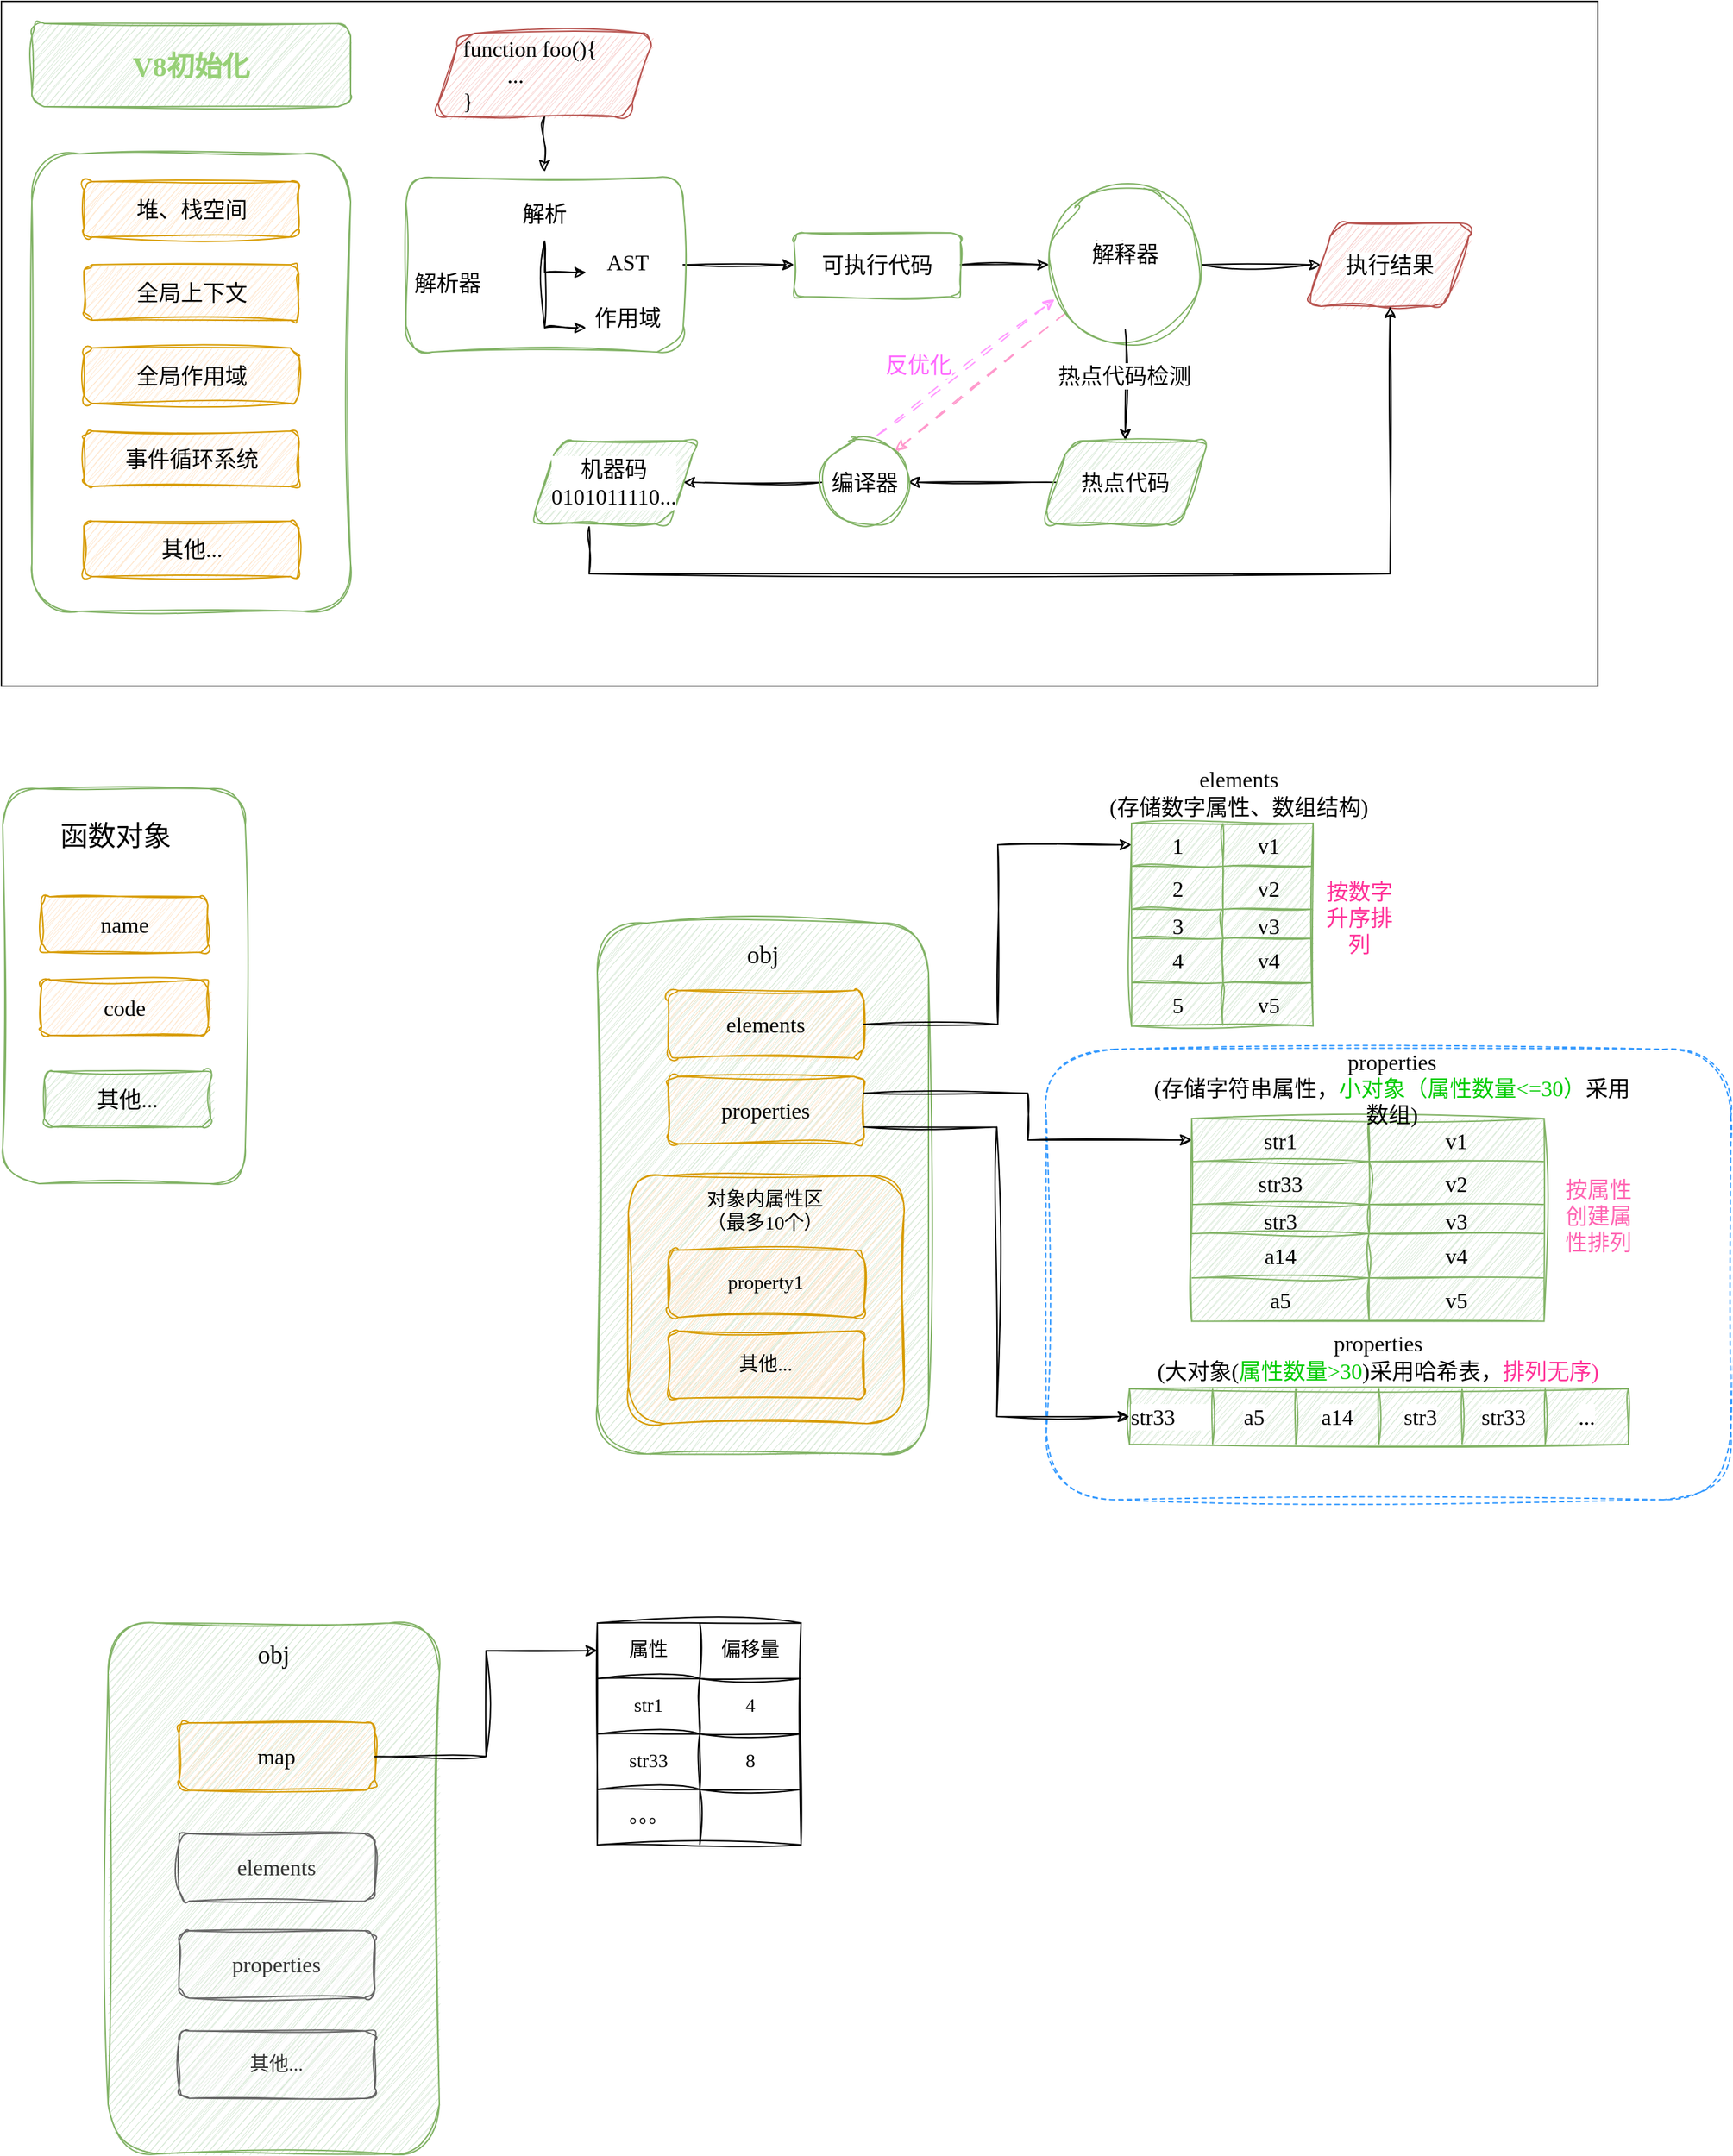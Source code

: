 <mxfile version="24.7.7">
  <diagram name="第 1 页" id="N8yTu8ngsfM2NgkB9GH7">
    <mxGraphModel dx="1420" dy="813" grid="0" gridSize="10" guides="1" tooltips="1" connect="1" arrows="1" fold="1" page="1" pageScale="1" pageWidth="2336" pageHeight="1654" math="0" shadow="0">
      <root>
        <mxCell id="0" />
        <mxCell id="1" parent="0" />
        <mxCell id="8RS-Y_VaHB5oV3ZXM7iS-42" value="" style="group" parent="1" vertex="1" connectable="0">
          <mxGeometry x="85" y="26" width="1138" height="484" as="geometry" />
        </mxCell>
        <mxCell id="3fp7J-1nxwor3pY37bPl-29" value="" style="group;sketch=1;curveFitting=1;jiggle=2;" parent="8RS-Y_VaHB5oV3ZXM7iS-42" vertex="1" connectable="0">
          <mxGeometry x="-22" y="-16" width="1152" height="494" as="geometry" />
        </mxCell>
        <mxCell id="3fp7J-1nxwor3pY37bPl-28" value="" style="rounded=0;whiteSpace=wrap;html=1;" parent="3fp7J-1nxwor3pY37bPl-29" vertex="1">
          <mxGeometry width="1152" height="494" as="geometry" />
        </mxCell>
        <mxCell id="8RS-Y_VaHB5oV3ZXM7iS-1" value="&lt;b style=&quot;font-size: 20px;&quot;&gt;V8初始化&lt;/b&gt;" style="rounded=1;whiteSpace=wrap;html=1;sketch=1;curveFitting=1;jiggle=2;fontSize=20;fontFamily=ZCOOL KuaiLe;fontSource=https%3A%2F%2Ffonts.googleapis.com%2Fcss%3Ffamily%3DZCOOL%2BKuaiLe;fillColor=#d5e8d4;strokeColor=#82b366;fontStyle=0;fontColor=#97D077;" parent="3fp7J-1nxwor3pY37bPl-29" vertex="1">
          <mxGeometry x="22" y="16" width="230" height="60" as="geometry" />
        </mxCell>
        <mxCell id="8RS-Y_VaHB5oV3ZXM7iS-2" value="" style="rounded=1;whiteSpace=wrap;html=1;sketch=1;curveFitting=1;jiggle=2;fontSize=16;fontFamily=ZCOOL KuaiLe;fontSource=https%3A%2F%2Ffonts.googleapis.com%2Fcss%3Ffamily%3DZCOOL%2BKuaiLe;fontStyle=0;fillColor=none;strokeColor=#82b366;" parent="3fp7J-1nxwor3pY37bPl-29" vertex="1">
          <mxGeometry x="22" y="110" width="230" height="330" as="geometry" />
        </mxCell>
        <mxCell id="8RS-Y_VaHB5oV3ZXM7iS-4" value="堆、栈空间" style="rounded=1;whiteSpace=wrap;html=1;sketch=1;curveFitting=1;jiggle=2;fontSize=16;fontFamily=ZCOOL KuaiLe;fontSource=https%3A%2F%2Ffonts.googleapis.com%2Fcss%3Ffamily%3DZCOOL%2BKuaiLe;fillColor=#ffe6cc;strokeColor=#d79b00;fontStyle=0" parent="3fp7J-1nxwor3pY37bPl-29" vertex="1">
          <mxGeometry x="59.5" y="130" width="155" height="40" as="geometry" />
        </mxCell>
        <mxCell id="8RS-Y_VaHB5oV3ZXM7iS-5" value="全局上下文" style="rounded=1;whiteSpace=wrap;html=1;sketch=1;curveFitting=1;jiggle=2;fontSize=16;fontFamily=ZCOOL KuaiLe;fontSource=https%3A%2F%2Ffonts.googleapis.com%2Fcss%3Ffamily%3DZCOOL%2BKuaiLe;fillColor=#ffe6cc;strokeColor=#d79b00;fontStyle=0" parent="3fp7J-1nxwor3pY37bPl-29" vertex="1">
          <mxGeometry x="59.5" y="190" width="155" height="40" as="geometry" />
        </mxCell>
        <mxCell id="8RS-Y_VaHB5oV3ZXM7iS-6" value="全局作用域" style="rounded=1;whiteSpace=wrap;html=1;sketch=1;curveFitting=1;jiggle=2;fontSize=16;fontFamily=ZCOOL KuaiLe;fontSource=https%3A%2F%2Ffonts.googleapis.com%2Fcss%3Ffamily%3DZCOOL%2BKuaiLe;fillColor=#ffe6cc;strokeColor=#d79b00;fontStyle=0" parent="3fp7J-1nxwor3pY37bPl-29" vertex="1">
          <mxGeometry x="59.5" y="250" width="155" height="40" as="geometry" />
        </mxCell>
        <mxCell id="8RS-Y_VaHB5oV3ZXM7iS-7" value="事件循环系统" style="rounded=1;whiteSpace=wrap;html=1;sketch=1;curveFitting=1;jiggle=2;fontSize=16;fontFamily=ZCOOL KuaiLe;fontSource=https%3A%2F%2Ffonts.googleapis.com%2Fcss%3Ffamily%3DZCOOL%2BKuaiLe;fillColor=#ffe6cc;strokeColor=#d79b00;fontStyle=0" parent="3fp7J-1nxwor3pY37bPl-29" vertex="1">
          <mxGeometry x="59.5" y="310" width="155" height="40" as="geometry" />
        </mxCell>
        <mxCell id="8RS-Y_VaHB5oV3ZXM7iS-8" value="其他..." style="rounded=1;whiteSpace=wrap;html=1;sketch=1;curveFitting=1;jiggle=2;fontSize=16;fontFamily=ZCOOL KuaiLe;fontSource=https%3A%2F%2Ffonts.googleapis.com%2Fcss%3Ffamily%3DZCOOL%2BKuaiLe;fillColor=#ffe6cc;strokeColor=#d79b00;fontStyle=0" parent="3fp7J-1nxwor3pY37bPl-29" vertex="1">
          <mxGeometry x="59.5" y="375" width="155" height="40" as="geometry" />
        </mxCell>
        <mxCell id="8RS-Y_VaHB5oV3ZXM7iS-10" style="edgeStyle=orthogonalEdgeStyle;rounded=0;orthogonalLoop=1;jettySize=auto;html=1;fontFamily=ZCOOL KuaiLe;fontSource=https%3A%2F%2Ffonts.googleapis.com%2Fcss%3Ffamily%3DZCOOL%2BKuaiLe;fontSize=16;fontColor=default;fontStyle=0;sketch=1;curveFitting=1;jiggle=2;" parent="3fp7J-1nxwor3pY37bPl-29" source="8RS-Y_VaHB5oV3ZXM7iS-9" edge="1">
          <mxGeometry relative="1" as="geometry">
            <mxPoint x="392" y="123" as="targetPoint" />
          </mxGeometry>
        </mxCell>
        <mxCell id="8RS-Y_VaHB5oV3ZXM7iS-9" value="function foo(){&lt;br&gt;&lt;span style=&quot;white-space: pre;&quot;&gt;&#x9;&lt;/span&gt;...&lt;div&gt;}&lt;/div&gt;" style="shape=parallelogram;perimeter=parallelogramPerimeter;whiteSpace=wrap;html=1;fixedSize=1;rounded=1;sketch=1;jiggle=2;curveFitting=1;strokeColor=#b85450;align=left;verticalAlign=middle;fontFamily=ZCOOL KuaiLe;fontSource=https%3A%2F%2Ffonts.googleapis.com%2Fcss%3Ffamily%3DZCOOL%2BKuaiLe;fontSize=16;fontStyle=0;fillColor=#f8cecc;spacingLeft=19;" parent="3fp7J-1nxwor3pY37bPl-29" vertex="1">
          <mxGeometry x="312" y="23" width="160" height="60" as="geometry" />
        </mxCell>
        <mxCell id="8RS-Y_VaHB5oV3ZXM7iS-19" style="edgeStyle=orthogonalEdgeStyle;shape=connector;rounded=0;sketch=1;jiggle=2;curveFitting=1;orthogonalLoop=1;jettySize=auto;html=1;entryX=0;entryY=0.5;entryDx=0;entryDy=0;strokeColor=default;align=center;verticalAlign=middle;fontFamily=ZCOOL KuaiLe;fontSource=https%3A%2F%2Ffonts.googleapis.com%2Fcss%3Ffamily%3DZCOOL%2BKuaiLe;fontSize=16;fontColor=default;fontStyle=0;labelBackgroundColor=default;endArrow=classic;" parent="3fp7J-1nxwor3pY37bPl-29" source="8RS-Y_VaHB5oV3ZXM7iS-11" target="8RS-Y_VaHB5oV3ZXM7iS-18" edge="1">
          <mxGeometry relative="1" as="geometry" />
        </mxCell>
        <mxCell id="8RS-Y_VaHB5oV3ZXM7iS-11" value="" style="rounded=1;whiteSpace=wrap;html=1;sketch=1;jiggle=2;curveFitting=1;strokeColor=#82b366;align=center;verticalAlign=middle;fontFamily=ZCOOL KuaiLe;fontSource=https%3A%2F%2Ffonts.googleapis.com%2Fcss%3Ffamily%3DZCOOL%2BKuaiLe;fontSize=16;fontColor=default;fontStyle=0;labelBackgroundColor=default;fillColor=none;" parent="3fp7J-1nxwor3pY37bPl-29" vertex="1">
          <mxGeometry x="292" y="127" width="200" height="126" as="geometry" />
        </mxCell>
        <mxCell id="8RS-Y_VaHB5oV3ZXM7iS-12" value="解析器" style="text;html=1;align=center;verticalAlign=middle;whiteSpace=wrap;rounded=0;fontFamily=ZCOOL KuaiLe;fontSource=https%3A%2F%2Ffonts.googleapis.com%2Fcss%3Ffamily%3DZCOOL%2BKuaiLe;fontSize=16;fontColor=default;fontStyle=0;labelBackgroundColor=default;" parent="3fp7J-1nxwor3pY37bPl-29" vertex="1">
          <mxGeometry x="292" y="183" width="60" height="40" as="geometry" />
        </mxCell>
        <mxCell id="8RS-Y_VaHB5oV3ZXM7iS-13" value="AST" style="text;html=1;align=center;verticalAlign=middle;whiteSpace=wrap;rounded=0;fontFamily=ZCOOL KuaiLe;fontSource=https%3A%2F%2Ffonts.googleapis.com%2Fcss%3Ffamily%3DZCOOL%2BKuaiLe;fontSize=16;fontColor=default;fontStyle=0;labelBackgroundColor=default;" parent="3fp7J-1nxwor3pY37bPl-29" vertex="1">
          <mxGeometry x="422" y="173" width="60" height="30" as="geometry" />
        </mxCell>
        <mxCell id="8RS-Y_VaHB5oV3ZXM7iS-14" value="作用域" style="text;html=1;align=center;verticalAlign=middle;whiteSpace=wrap;rounded=0;fontFamily=ZCOOL KuaiLe;fontSource=https%3A%2F%2Ffonts.googleapis.com%2Fcss%3Ffamily%3DZCOOL%2BKuaiLe;fontSize=16;fontColor=default;fontStyle=0;labelBackgroundColor=default;" parent="3fp7J-1nxwor3pY37bPl-29" vertex="1">
          <mxGeometry x="422" y="213" width="60" height="30" as="geometry" />
        </mxCell>
        <mxCell id="8RS-Y_VaHB5oV3ZXM7iS-16" style="edgeStyle=orthogonalEdgeStyle;shape=connector;rounded=0;sketch=1;jiggle=2;curveFitting=1;orthogonalLoop=1;jettySize=auto;html=1;entryX=0;entryY=0.75;entryDx=0;entryDy=0;strokeColor=default;align=center;verticalAlign=middle;fontFamily=ZCOOL KuaiLe;fontSource=https%3A%2F%2Ffonts.googleapis.com%2Fcss%3Ffamily%3DZCOOL%2BKuaiLe;fontSize=16;fontColor=default;fontStyle=0;labelBackgroundColor=default;endArrow=classic;" parent="3fp7J-1nxwor3pY37bPl-29" source="8RS-Y_VaHB5oV3ZXM7iS-15" target="8RS-Y_VaHB5oV3ZXM7iS-13" edge="1">
          <mxGeometry relative="1" as="geometry" />
        </mxCell>
        <mxCell id="8RS-Y_VaHB5oV3ZXM7iS-17" style="edgeStyle=orthogonalEdgeStyle;shape=connector;rounded=0;sketch=1;jiggle=2;curveFitting=1;orthogonalLoop=1;jettySize=auto;html=1;entryX=0;entryY=0.75;entryDx=0;entryDy=0;strokeColor=default;align=center;verticalAlign=middle;fontFamily=ZCOOL KuaiLe;fontSource=https%3A%2F%2Ffonts.googleapis.com%2Fcss%3Ffamily%3DZCOOL%2BKuaiLe;fontSize=16;fontColor=default;fontStyle=0;labelBackgroundColor=default;endArrow=classic;" parent="3fp7J-1nxwor3pY37bPl-29" source="8RS-Y_VaHB5oV3ZXM7iS-15" target="8RS-Y_VaHB5oV3ZXM7iS-14" edge="1">
          <mxGeometry relative="1" as="geometry" />
        </mxCell>
        <mxCell id="8RS-Y_VaHB5oV3ZXM7iS-15" value="解析" style="text;html=1;align=center;verticalAlign=middle;whiteSpace=wrap;rounded=0;fontFamily=ZCOOL KuaiLe;fontSource=https%3A%2F%2Ffonts.googleapis.com%2Fcss%3Ffamily%3DZCOOL%2BKuaiLe;fontSize=16;fontColor=default;fontStyle=0;labelBackgroundColor=default;" parent="3fp7J-1nxwor3pY37bPl-29" vertex="1">
          <mxGeometry x="362" y="133" width="60" height="40" as="geometry" />
        </mxCell>
        <mxCell id="8RS-Y_VaHB5oV3ZXM7iS-21" value="" style="edgeStyle=orthogonalEdgeStyle;shape=connector;rounded=0;sketch=1;jiggle=2;curveFitting=1;orthogonalLoop=1;jettySize=auto;html=1;strokeColor=default;align=center;verticalAlign=middle;fontFamily=ZCOOL KuaiLe;fontSource=https%3A%2F%2Ffonts.googleapis.com%2Fcss%3Ffamily%3DZCOOL%2BKuaiLe;fontSize=16;fontColor=default;fontStyle=0;labelBackgroundColor=default;endArrow=classic;" parent="3fp7J-1nxwor3pY37bPl-29" source="8RS-Y_VaHB5oV3ZXM7iS-18" target="8RS-Y_VaHB5oV3ZXM7iS-20" edge="1">
          <mxGeometry relative="1" as="geometry" />
        </mxCell>
        <mxCell id="8RS-Y_VaHB5oV3ZXM7iS-18" value="可执行代码" style="rounded=1;whiteSpace=wrap;html=1;sketch=1;jiggle=2;curveFitting=1;strokeColor=#82b366;align=center;verticalAlign=middle;fontFamily=ZCOOL KuaiLe;fontSource=https%3A%2F%2Ffonts.googleapis.com%2Fcss%3Ffamily%3DZCOOL%2BKuaiLe;fontSize=16;fontColor=default;fontStyle=0;labelBackgroundColor=default;fillColor=none;" parent="3fp7J-1nxwor3pY37bPl-29" vertex="1">
          <mxGeometry x="572" y="167" width="120" height="46" as="geometry" />
        </mxCell>
        <mxCell id="8RS-Y_VaHB5oV3ZXM7iS-23" value="" style="edgeStyle=orthogonalEdgeStyle;shape=connector;rounded=0;sketch=1;jiggle=2;curveFitting=1;orthogonalLoop=1;jettySize=auto;html=1;strokeColor=default;align=center;verticalAlign=middle;fontFamily=ZCOOL KuaiLe;fontSource=https%3A%2F%2Ffonts.googleapis.com%2Fcss%3Ffamily%3DZCOOL%2BKuaiLe;fontSize=16;fontColor=default;fontStyle=0;labelBackgroundColor=default;endArrow=classic;" parent="3fp7J-1nxwor3pY37bPl-29" source="8RS-Y_VaHB5oV3ZXM7iS-20" target="8RS-Y_VaHB5oV3ZXM7iS-22" edge="1">
          <mxGeometry relative="1" as="geometry" />
        </mxCell>
        <mxCell id="8RS-Y_VaHB5oV3ZXM7iS-38" style="shape=connector;rounded=0;orthogonalLoop=1;jettySize=auto;html=1;entryX=1;entryY=0;entryDx=0;entryDy=0;strokeColor=#FF99CC;align=center;verticalAlign=middle;fontFamily=ZCOOL KuaiLe;fontSource=https%3A%2F%2Ffonts.googleapis.com%2Fcss%3Ffamily%3DZCOOL%2BKuaiLe;fontSize=16;fontColor=default;fontStyle=0;labelBackgroundColor=default;endArrow=classic;dashed=1;dashPattern=8 8;sketch=1;curveFitting=1;jiggle=2;" parent="3fp7J-1nxwor3pY37bPl-29" source="8RS-Y_VaHB5oV3ZXM7iS-20" target="8RS-Y_VaHB5oV3ZXM7iS-31" edge="1">
          <mxGeometry relative="1" as="geometry" />
        </mxCell>
        <mxCell id="8RS-Y_VaHB5oV3ZXM7iS-20" value="&#xa;&lt;span style=&quot;color: rgb(0, 0, 0); font-family: &amp;quot;ZCOOL KuaiLe&amp;quot;; font-size: 16px; font-style: normal; font-variant-ligatures: normal; font-variant-caps: normal; font-weight: 400; letter-spacing: normal; orphans: 2; text-align: center; text-indent: 0px; text-transform: none; widows: 2; word-spacing: 0px; -webkit-text-stroke-width: 0px; white-space: normal; background-color: rgb(255, 255, 255); text-decoration-thickness: initial; text-decoration-style: initial; text-decoration-color: initial; display: inline !important; float: none;&quot;&gt;解释器&lt;/span&gt;&#xa;&#xa;" style="ellipse;whiteSpace=wrap;html=1;fontSize=16;fontFamily=ZCOOL KuaiLe;fillColor=none;strokeColor=#82b366;rounded=1;sketch=1;jiggle=2;curveFitting=1;fontSource=https%3A%2F%2Ffonts.googleapis.com%2Fcss%3Ffamily%3DZCOOL%2BKuaiLe;fontStyle=0;labelBackgroundColor=default;" parent="3fp7J-1nxwor3pY37bPl-29" vertex="1">
          <mxGeometry x="756" y="133.5" width="110" height="113" as="geometry" />
        </mxCell>
        <mxCell id="8RS-Y_VaHB5oV3ZXM7iS-22" value="执行结果" style="shape=parallelogram;perimeter=parallelogramPerimeter;whiteSpace=wrap;html=1;fixedSize=1;fontSize=16;fontFamily=ZCOOL KuaiLe;fillColor=#f8cecc;strokeColor=#b85450;rounded=1;sketch=1;jiggle=2;curveFitting=1;fontSource=https%3A%2F%2Ffonts.googleapis.com%2Fcss%3Ffamily%3DZCOOL%2BKuaiLe;fontStyle=0;labelBackgroundColor=default;" parent="3fp7J-1nxwor3pY37bPl-29" vertex="1">
          <mxGeometry x="942" y="160" width="120" height="60" as="geometry" />
        </mxCell>
        <mxCell id="8RS-Y_VaHB5oV3ZXM7iS-25" style="edgeStyle=orthogonalEdgeStyle;shape=connector;rounded=0;sketch=1;jiggle=2;curveFitting=1;orthogonalLoop=1;jettySize=auto;html=1;strokeColor=default;align=center;verticalAlign=middle;fontFamily=ZCOOL KuaiLe;fontSource=https%3A%2F%2Ffonts.googleapis.com%2Fcss%3Ffamily%3DZCOOL%2BKuaiLe;fontSize=16;fontColor=default;fontStyle=0;labelBackgroundColor=default;endArrow=classic;entryX=0.5;entryY=0;entryDx=0;entryDy=0;" parent="3fp7J-1nxwor3pY37bPl-29" source="8RS-Y_VaHB5oV3ZXM7iS-24" target="8RS-Y_VaHB5oV3ZXM7iS-28" edge="1">
          <mxGeometry relative="1" as="geometry">
            <mxPoint x="811.0" y="323" as="targetPoint" />
          </mxGeometry>
        </mxCell>
        <mxCell id="8RS-Y_VaHB5oV3ZXM7iS-26" value="热点代码检测" style="edgeLabel;html=1;align=center;verticalAlign=middle;resizable=0;points=[];rounded=1;sketch=1;jiggle=2;curveFitting=1;strokeColor=#82b366;fontFamily=ZCOOL KuaiLe;fontSource=https%3A%2F%2Ffonts.googleapis.com%2Fcss%3Ffamily%3DZCOOL%2BKuaiLe;fontSize=16;fontColor=default;fontStyle=0;labelBackgroundColor=default;fillColor=#d5e8d4;" parent="8RS-Y_VaHB5oV3ZXM7iS-25" vertex="1" connectable="0">
          <mxGeometry x="-0.179" y="-1" relative="1" as="geometry">
            <mxPoint as="offset" />
          </mxGeometry>
        </mxCell>
        <mxCell id="8RS-Y_VaHB5oV3ZXM7iS-24" value="" style="shape=image;html=1;verticalAlign=top;verticalLabelPosition=bottom;labelBackgroundColor=#ffffff;imageAspect=0;aspect=fixed;image=https://cdn4.iconfinder.com/data/icons/social-media-and-logos-12/32/Logo_reddit_robot-128.png;rounded=1;strokeColor=#82b366;align=center;fontFamily=ZCOOL KuaiLe;fontSource=https%3A%2F%2Ffonts.googleapis.com%2Fcss%3Ffamily%3DZCOOL%2BKuaiLe;fontSize=16;fontColor=#66B2FF;fontStyle=0;fillColor=#d5e8d4;sketch=1;curveFitting=1;jiggle=2;" parent="3fp7J-1nxwor3pY37bPl-29" vertex="1">
          <mxGeometry x="792" y="199" width="38" height="38" as="geometry" />
        </mxCell>
        <mxCell id="8RS-Y_VaHB5oV3ZXM7iS-29" style="edgeStyle=orthogonalEdgeStyle;shape=connector;rounded=0;sketch=1;jiggle=2;curveFitting=1;orthogonalLoop=1;jettySize=auto;html=1;strokeColor=default;align=center;verticalAlign=middle;fontFamily=ZCOOL KuaiLe;fontSource=https%3A%2F%2Ffonts.googleapis.com%2Fcss%3Ffamily%3DZCOOL%2BKuaiLe;fontSize=16;fontColor=default;fontStyle=0;labelBackgroundColor=default;endArrow=classic;" parent="3fp7J-1nxwor3pY37bPl-29" source="8RS-Y_VaHB5oV3ZXM7iS-28" target="8RS-Y_VaHB5oV3ZXM7iS-31" edge="1">
          <mxGeometry relative="1" as="geometry">
            <mxPoint x="702" y="363" as="targetPoint" />
          </mxGeometry>
        </mxCell>
        <mxCell id="8RS-Y_VaHB5oV3ZXM7iS-28" value="热点代码" style="shape=parallelogram;perimeter=parallelogramPerimeter;whiteSpace=wrap;html=1;fixedSize=1;rounded=1;sketch=1;jiggle=2;curveFitting=1;strokeColor=#82b366;align=center;verticalAlign=middle;fontFamily=ZCOOL KuaiLe;fontSource=https%3A%2F%2Ffonts.googleapis.com%2Fcss%3Ffamily%3DZCOOL%2BKuaiLe;fontSize=16;fontColor=default;fontStyle=0;labelBackgroundColor=default;fillColor=#d5e8d4;" parent="3fp7J-1nxwor3pY37bPl-29" vertex="1">
          <mxGeometry x="751" y="317" width="120" height="60" as="geometry" />
        </mxCell>
        <mxCell id="8RS-Y_VaHB5oV3ZXM7iS-30" value="解释器" style="text;html=1;align=center;verticalAlign=middle;whiteSpace=wrap;rounded=0;fontFamily=ZCOOL KuaiLe;fontSource=https%3A%2F%2Ffonts.googleapis.com%2Fcss%3Ffamily%3DZCOOL%2BKuaiLe;fontSize=16;fontColor=default;fontStyle=0;labelBackgroundColor=default;" parent="3fp7J-1nxwor3pY37bPl-29" vertex="1">
          <mxGeometry x="781" y="167" width="60" height="30" as="geometry" />
        </mxCell>
        <mxCell id="8RS-Y_VaHB5oV3ZXM7iS-33" style="edgeStyle=orthogonalEdgeStyle;shape=connector;rounded=0;sketch=1;jiggle=2;curveFitting=1;orthogonalLoop=1;jettySize=auto;html=1;strokeColor=default;align=center;verticalAlign=middle;fontFamily=ZCOOL KuaiLe;fontSource=https%3A%2F%2Ffonts.googleapis.com%2Fcss%3Ffamily%3DZCOOL%2BKuaiLe;fontSize=16;fontColor=default;fontStyle=0;labelBackgroundColor=default;endArrow=classic;" parent="3fp7J-1nxwor3pY37bPl-29" source="8RS-Y_VaHB5oV3ZXM7iS-31" target="8RS-Y_VaHB5oV3ZXM7iS-32" edge="1">
          <mxGeometry relative="1" as="geometry" />
        </mxCell>
        <mxCell id="8RS-Y_VaHB5oV3ZXM7iS-31" value="编译器" style="ellipse;whiteSpace=wrap;html=1;fontSize=16;fontFamily=ZCOOL KuaiLe;fillColor=none;strokeColor=#82b366;rounded=1;sketch=1;jiggle=2;curveFitting=1;fontSource=https%3A%2F%2Ffonts.googleapis.com%2Fcss%3Ffamily%3DZCOOL%2BKuaiLe;fontStyle=0;labelBackgroundColor=default;" parent="3fp7J-1nxwor3pY37bPl-29" vertex="1">
          <mxGeometry x="592" y="315" width="62.3" height="64" as="geometry" />
        </mxCell>
        <mxCell id="8RS-Y_VaHB5oV3ZXM7iS-34" style="edgeStyle=orthogonalEdgeStyle;shape=connector;rounded=0;sketch=1;jiggle=2;curveFitting=1;orthogonalLoop=1;jettySize=auto;html=1;entryX=0.5;entryY=1;entryDx=0;entryDy=0;strokeColor=default;align=center;verticalAlign=middle;fontFamily=ZCOOL KuaiLe;fontSource=https%3A%2F%2Ffonts.googleapis.com%2Fcss%3Ffamily%3DZCOOL%2BKuaiLe;fontSize=16;fontColor=default;fontStyle=0;labelBackgroundColor=default;endArrow=classic;exitX=0.351;exitY=1.036;exitDx=0;exitDy=0;exitPerimeter=0;" parent="3fp7J-1nxwor3pY37bPl-29" source="8RS-Y_VaHB5oV3ZXM7iS-32" target="8RS-Y_VaHB5oV3ZXM7iS-22" edge="1">
          <mxGeometry relative="1" as="geometry">
            <Array as="points">
              <mxPoint x="424" y="413" />
              <mxPoint x="1002" y="413" />
            </Array>
          </mxGeometry>
        </mxCell>
        <mxCell id="8RS-Y_VaHB5oV3ZXM7iS-32" value="机器码&lt;div&gt;0101011110...&lt;/div&gt;" style="shape=parallelogram;perimeter=parallelogramPerimeter;whiteSpace=wrap;html=1;fixedSize=1;rounded=1;sketch=1;jiggle=2;curveFitting=1;strokeColor=#82b366;align=center;verticalAlign=middle;fontFamily=ZCOOL KuaiLe;fontSource=https%3A%2F%2Ffonts.googleapis.com%2Fcss%3Ffamily%3DZCOOL%2BKuaiLe;fontSize=16;fontColor=default;fontStyle=0;labelBackgroundColor=default;fillColor=#d5e8d4;" parent="3fp7J-1nxwor3pY37bPl-29" vertex="1">
          <mxGeometry x="382" y="317" width="120" height="60" as="geometry" />
        </mxCell>
        <mxCell id="8RS-Y_VaHB5oV3ZXM7iS-39" style="shape=connector;rounded=0;orthogonalLoop=1;jettySize=auto;html=1;entryX=0.036;entryY=0.721;entryDx=0;entryDy=0;entryPerimeter=0;strokeColor=#FF99FF;align=center;verticalAlign=middle;fontFamily=ZCOOL KuaiLe;fontSource=https%3A%2F%2Ffonts.googleapis.com%2Fcss%3Ffamily%3DZCOOL%2BKuaiLe;fontSize=16;fontColor=default;fontStyle=0;labelBackgroundColor=default;endArrow=classic;dashed=1;dashPattern=8 8;sketch=1;curveFitting=1;jiggle=2;" parent="3fp7J-1nxwor3pY37bPl-29" target="8RS-Y_VaHB5oV3ZXM7iS-20" edge="1">
          <mxGeometry relative="1" as="geometry">
            <mxPoint x="632" y="313" as="sourcePoint" />
          </mxGeometry>
        </mxCell>
        <mxCell id="8RS-Y_VaHB5oV3ZXM7iS-40" value="反优化" style="text;html=1;align=center;verticalAlign=middle;whiteSpace=wrap;rounded=0;fontFamily=ZCOOL KuaiLe;fontSource=https%3A%2F%2Ffonts.googleapis.com%2Fcss%3Ffamily%3DZCOOL%2BKuaiLe;fontSize=16;fontColor=#FF66FF;fontStyle=0;labelBackgroundColor=default;" parent="3fp7J-1nxwor3pY37bPl-29" vertex="1">
          <mxGeometry x="632" y="246.5" width="60" height="30" as="geometry" />
        </mxCell>
        <mxCell id="3fp7J-1nxwor3pY37bPl-36" value="" style="group" parent="1" vertex="1" connectable="0">
          <mxGeometry x="64" y="578" width="175" height="285" as="geometry" />
        </mxCell>
        <mxCell id="3fp7J-1nxwor3pY37bPl-30" value="" style="rounded=1;whiteSpace=wrap;html=1;sketch=1;curveFitting=1;jiggle=2;fillColor=none;strokeColor=#82b366;" parent="3fp7J-1nxwor3pY37bPl-36" vertex="1">
          <mxGeometry width="175" height="285" as="geometry" />
        </mxCell>
        <mxCell id="3fp7J-1nxwor3pY37bPl-32" value="函数对象" style="text;html=1;align=center;verticalAlign=middle;whiteSpace=wrap;rounded=0;fontFamily=ZCOOL KuaiLe;fontSize=20;fontColor=default;fontSource=https%3A%2F%2Ffonts.googleapis.com%2Fcss%3Ffamily%3DZCOOL%2BKuaiLe;" parent="3fp7J-1nxwor3pY37bPl-36" vertex="1">
          <mxGeometry x="36" y="18" width="91" height="30" as="geometry" />
        </mxCell>
        <mxCell id="3fp7J-1nxwor3pY37bPl-33" value="name" style="rounded=1;whiteSpace=wrap;html=1;sketch=1;jiggle=2;curveFitting=1;strokeColor=#d79b00;align=center;verticalAlign=middle;fontFamily=ZCOOL KuaiLe;fontSize=16;fillColor=#ffe6cc;fontSource=https%3A%2F%2Ffonts.googleapis.com%2Fcss%3Ffamily%3DZCOOL%2BKuaiLe;" parent="3fp7J-1nxwor3pY37bPl-36" vertex="1">
          <mxGeometry x="28" y="78" width="120" height="40" as="geometry" />
        </mxCell>
        <mxCell id="3fp7J-1nxwor3pY37bPl-34" value="code" style="rounded=1;whiteSpace=wrap;html=1;sketch=1;jiggle=2;curveFitting=1;strokeColor=#d79b00;align=center;verticalAlign=middle;fontFamily=ZCOOL KuaiLe;fontSize=16;fillColor=#ffe6cc;fontSource=https%3A%2F%2Ffonts.googleapis.com%2Fcss%3Ffamily%3DZCOOL%2BKuaiLe;" parent="3fp7J-1nxwor3pY37bPl-36" vertex="1">
          <mxGeometry x="28" y="138" width="120" height="40" as="geometry" />
        </mxCell>
        <mxCell id="3fp7J-1nxwor3pY37bPl-35" value="其他..." style="rounded=1;whiteSpace=wrap;html=1;sketch=1;jiggle=2;curveFitting=1;strokeColor=#82b366;align=center;verticalAlign=middle;fontFamily=ZCOOL KuaiLe;fontSize=16;fillColor=#d5e8d4;fontSource=https%3A%2F%2Ffonts.googleapis.com%2Fcss%3Ffamily%3DZCOOL%2BKuaiLe;" parent="3fp7J-1nxwor3pY37bPl-36" vertex="1">
          <mxGeometry x="30" y="204" width="120" height="40" as="geometry" />
        </mxCell>
        <mxCell id="3fp7J-1nxwor3pY37bPl-105" value="" style="group" parent="1" vertex="1" connectable="0">
          <mxGeometry x="493" y="573" width="818" height="518" as="geometry" />
        </mxCell>
        <mxCell id="3fp7J-1nxwor3pY37bPl-104" value="" style="rounded=1;whiteSpace=wrap;html=1;sketch=1;jiggle=2;curveFitting=1;align=center;verticalAlign=middle;fontFamily=ZCOOL KuaiLe;fontSource=https%3A%2F%2Ffonts.googleapis.com%2Fcss%3Ffamily%3DZCOOL%2BKuaiLe;fontSize=16;labelBackgroundColor=default;dashed=1;strokeColor=#3399FF;" parent="3fp7J-1nxwor3pY37bPl-105" vertex="1">
          <mxGeometry x="324" y="193" width="494" height="325" as="geometry" />
        </mxCell>
        <mxCell id="3fp7J-1nxwor3pY37bPl-51" value="" style="group" parent="3fp7J-1nxwor3pY37bPl-105" vertex="1" connectable="0">
          <mxGeometry y="102" width="239" height="383" as="geometry" />
        </mxCell>
        <mxCell id="3fp7J-1nxwor3pY37bPl-37" value="" style="rounded=1;whiteSpace=wrap;html=1;sketch=1;jiggle=2;curveFitting=1;strokeColor=#82b366;align=center;verticalAlign=middle;fontFamily=ZCOOL KuaiLe;fontSource=https%3A%2F%2Ffonts.googleapis.com%2Fcss%3Ffamily%3DZCOOL%2BKuaiLe;fontSize=16;fontColor=default;fillColor=#d5e8d4;" parent="3fp7J-1nxwor3pY37bPl-51" vertex="1">
          <mxGeometry width="239" height="383.0" as="geometry" />
        </mxCell>
        <mxCell id="3fp7J-1nxwor3pY37bPl-38" value="obj" style="text;html=1;align=center;verticalAlign=middle;whiteSpace=wrap;rounded=0;fontFamily=ZCOOL KuaiLe;fontSource=https%3A%2F%2Ffonts.googleapis.com%2Fcss%3Ffamily%3DZCOOL%2BKuaiLe;fontSize=18;fontColor=default;" parent="3fp7J-1nxwor3pY37bPl-51" vertex="1">
          <mxGeometry x="84.18" y="4.863" width="70.64" height="36.476" as="geometry" />
        </mxCell>
        <mxCell id="3fp7J-1nxwor3pY37bPl-45" value="elements" style="rounded=1;whiteSpace=wrap;html=1;sketch=1;jiggle=2;curveFitting=1;strokeColor=#d79b00;align=center;verticalAlign=middle;fontFamily=ZCOOL KuaiLe;fontSize=16;fillColor=#ffe6cc;fontSource=https%3A%2F%2Ffonts.googleapis.com%2Fcss%3Ffamily%3DZCOOL%2BKuaiLe;" parent="3fp7J-1nxwor3pY37bPl-51" vertex="1">
          <mxGeometry x="51.214" y="48.635" width="141.281" height="48.635" as="geometry" />
        </mxCell>
        <mxCell id="3fp7J-1nxwor3pY37bPl-46" value="properties" style="rounded=1;whiteSpace=wrap;html=1;sketch=1;jiggle=2;curveFitting=1;strokeColor=#d79b00;align=center;verticalAlign=middle;fontFamily=ZCOOL KuaiLe;fontSize=16;fillColor=#ffe6cc;fontSource=https%3A%2F%2Ffonts.googleapis.com%2Fcss%3Ffamily%3DZCOOL%2BKuaiLe;" parent="3fp7J-1nxwor3pY37bPl-51" vertex="1">
          <mxGeometry x="51.214" y="110.644" width="141.281" height="48.635" as="geometry" />
        </mxCell>
        <mxCell id="3fp7J-1nxwor3pY37bPl-47" value="" style="rounded=1;whiteSpace=wrap;html=1;sketch=1;jiggle=2;curveFitting=1;strokeColor=#d79b00;align=center;verticalAlign=middle;fontFamily=ZCOOL KuaiLe;fontSize=16;fillColor=#ffe6cc;fontSource=https%3A%2F%2Ffonts.googleapis.com%2Fcss%3Ffamily%3DZCOOL%2BKuaiLe;" parent="3fp7J-1nxwor3pY37bPl-51" vertex="1">
          <mxGeometry x="22.369" y="182.381" width="198.97" height="178.733" as="geometry" />
        </mxCell>
        <mxCell id="3fp7J-1nxwor3pY37bPl-48" value="对象内属性区&lt;div&gt;（最多10个）&lt;/div&gt;" style="text;html=1;align=center;verticalAlign=middle;whiteSpace=wrap;rounded=0;fontFamily=ZCOOL KuaiLe;fontSource=https%3A%2F%2Ffonts.googleapis.com%2Fcss%3Ffamily%3DZCOOL%2BKuaiLe;fontSize=14;fontColor=default;" parent="3fp7J-1nxwor3pY37bPl-51" vertex="1">
          <mxGeometry x="36.498" y="189.676" width="169.537" height="36.476" as="geometry" />
        </mxCell>
        <mxCell id="3fp7J-1nxwor3pY37bPl-49" value="property1" style="rounded=1;whiteSpace=wrap;html=1;sketch=1;jiggle=2;curveFitting=1;strokeColor=#d79b00;align=center;verticalAlign=middle;fontFamily=ZCOOL KuaiLe;fontSize=14;fillColor=#ffe6cc;fontSource=https%3A%2F%2Ffonts.googleapis.com%2Fcss%3Ffamily%3DZCOOL%2BKuaiLe;" parent="3fp7J-1nxwor3pY37bPl-51" vertex="1">
          <mxGeometry x="51.214" y="235.879" width="141.281" height="48.635" as="geometry" />
        </mxCell>
        <mxCell id="3fp7J-1nxwor3pY37bPl-50" value="其他..." style="rounded=1;whiteSpace=wrap;html=1;sketch=1;jiggle=2;curveFitting=1;strokeColor=#d79b00;align=center;verticalAlign=middle;fontFamily=ZCOOL KuaiLe;fontSize=14;fillColor=#ffe6cc;fontSource=https%3A%2F%2Ffonts.googleapis.com%2Fcss%3Ffamily%3DZCOOL%2BKuaiLe;" parent="3fp7J-1nxwor3pY37bPl-51" vertex="1">
          <mxGeometry x="51.214" y="294.241" width="141.281" height="48.635" as="geometry" />
        </mxCell>
        <mxCell id="3fp7J-1nxwor3pY37bPl-70" value="" style="group" parent="3fp7J-1nxwor3pY37bPl-105" vertex="1" connectable="0">
          <mxGeometry x="367" width="213" height="176.25" as="geometry" />
        </mxCell>
        <mxCell id="3fp7J-1nxwor3pY37bPl-53" value="" style="shape=table;startSize=0;container=1;collapsible=0;childLayout=tableLayout;rounded=1;sketch=1;jiggle=2;curveFitting=1;strokeColor=#82b366;align=center;verticalAlign=middle;fontFamily=ZCOOL KuaiLe;fontSource=https%3A%2F%2Ffonts.googleapis.com%2Fcss%3Ffamily%3DZCOOL%2BKuaiLe;fontSize=16;fontColor=default;fillColor=#d5e8d4;" parent="3fp7J-1nxwor3pY37bPl-70" vertex="1">
          <mxGeometry x="18.5" y="30" width="131" height="146.25" as="geometry" />
        </mxCell>
        <mxCell id="3fp7J-1nxwor3pY37bPl-54" value="" style="shape=tableRow;horizontal=0;startSize=0;swimlaneHead=0;swimlaneBody=0;strokeColor=inherit;top=0;left=0;bottom=0;right=0;collapsible=0;dropTarget=0;fillColor=none;points=[[0,0.5],[1,0.5]];portConstraint=eastwest;rounded=1;sketch=1;jiggle=2;curveFitting=1;align=center;verticalAlign=middle;fontFamily=ZCOOL KuaiLe;fontSource=https%3A%2F%2Ffonts.googleapis.com%2Fcss%3Ffamily%3DZCOOL%2BKuaiLe;fontSize=16;fontColor=default;" parent="3fp7J-1nxwor3pY37bPl-53" vertex="1">
          <mxGeometry width="131" height="31" as="geometry" />
        </mxCell>
        <mxCell id="3fp7J-1nxwor3pY37bPl-55" value="1" style="shape=partialRectangle;html=1;whiteSpace=wrap;connectable=0;strokeColor=inherit;overflow=hidden;fillColor=none;top=0;left=0;bottom=0;right=0;pointerEvents=1;rounded=1;sketch=1;jiggle=2;curveFitting=1;align=center;verticalAlign=middle;fontFamily=ZCOOL KuaiLe;fontSource=https%3A%2F%2Ffonts.googleapis.com%2Fcss%3Ffamily%3DZCOOL%2BKuaiLe;fontSize=16;fontColor=default;" parent="3fp7J-1nxwor3pY37bPl-54" vertex="1">
          <mxGeometry width="66" height="31" as="geometry">
            <mxRectangle width="66" height="31" as="alternateBounds" />
          </mxGeometry>
        </mxCell>
        <mxCell id="3fp7J-1nxwor3pY37bPl-56" value="v1" style="shape=partialRectangle;html=1;whiteSpace=wrap;connectable=0;strokeColor=inherit;overflow=hidden;fillColor=none;top=0;left=0;bottom=0;right=0;pointerEvents=1;rounded=1;sketch=1;jiggle=2;curveFitting=1;align=center;verticalAlign=middle;fontFamily=ZCOOL KuaiLe;fontSource=https%3A%2F%2Ffonts.googleapis.com%2Fcss%3Ffamily%3DZCOOL%2BKuaiLe;fontSize=16;fontColor=default;" parent="3fp7J-1nxwor3pY37bPl-54" vertex="1">
          <mxGeometry x="66" width="65" height="31" as="geometry">
            <mxRectangle width="65" height="31" as="alternateBounds" />
          </mxGeometry>
        </mxCell>
        <mxCell id="3fp7J-1nxwor3pY37bPl-57" value="" style="shape=tableRow;horizontal=0;startSize=0;swimlaneHead=0;swimlaneBody=0;strokeColor=inherit;top=0;left=0;bottom=0;right=0;collapsible=0;dropTarget=0;fillColor=none;points=[[0,0.5],[1,0.5]];portConstraint=eastwest;rounded=1;sketch=1;jiggle=2;curveFitting=1;align=center;verticalAlign=middle;fontFamily=ZCOOL KuaiLe;fontSource=https%3A%2F%2Ffonts.googleapis.com%2Fcss%3Ffamily%3DZCOOL%2BKuaiLe;fontSize=16;fontColor=default;" parent="3fp7J-1nxwor3pY37bPl-53" vertex="1">
          <mxGeometry y="31" width="131" height="31" as="geometry" />
        </mxCell>
        <mxCell id="3fp7J-1nxwor3pY37bPl-58" value="2" style="shape=partialRectangle;html=1;whiteSpace=wrap;connectable=0;strokeColor=inherit;overflow=hidden;fillColor=none;top=0;left=0;bottom=0;right=0;pointerEvents=1;rounded=1;sketch=1;jiggle=2;curveFitting=1;align=center;verticalAlign=middle;fontFamily=ZCOOL KuaiLe;fontSource=https%3A%2F%2Ffonts.googleapis.com%2Fcss%3Ffamily%3DZCOOL%2BKuaiLe;fontSize=16;fontColor=default;" parent="3fp7J-1nxwor3pY37bPl-57" vertex="1">
          <mxGeometry width="66" height="31" as="geometry">
            <mxRectangle width="66" height="31" as="alternateBounds" />
          </mxGeometry>
        </mxCell>
        <mxCell id="3fp7J-1nxwor3pY37bPl-59" value="v2" style="shape=partialRectangle;html=1;whiteSpace=wrap;connectable=0;strokeColor=inherit;overflow=hidden;fillColor=none;top=0;left=0;bottom=0;right=0;pointerEvents=1;rounded=1;sketch=1;jiggle=2;curveFitting=1;align=center;verticalAlign=middle;fontFamily=ZCOOL KuaiLe;fontSource=https%3A%2F%2Ffonts.googleapis.com%2Fcss%3Ffamily%3DZCOOL%2BKuaiLe;fontSize=16;fontColor=default;" parent="3fp7J-1nxwor3pY37bPl-57" vertex="1">
          <mxGeometry x="66" width="65" height="31" as="geometry">
            <mxRectangle width="65" height="31" as="alternateBounds" />
          </mxGeometry>
        </mxCell>
        <mxCell id="3fp7J-1nxwor3pY37bPl-60" value="" style="shape=tableRow;horizontal=0;startSize=0;swimlaneHead=0;swimlaneBody=0;strokeColor=inherit;top=0;left=0;bottom=0;right=0;collapsible=0;dropTarget=0;fillColor=none;points=[[0,0.5],[1,0.5]];portConstraint=eastwest;rounded=1;sketch=1;jiggle=2;curveFitting=1;align=center;verticalAlign=middle;fontFamily=ZCOOL KuaiLe;fontSource=https%3A%2F%2Ffonts.googleapis.com%2Fcss%3Ffamily%3DZCOOL%2BKuaiLe;fontSize=16;fontColor=default;" parent="3fp7J-1nxwor3pY37bPl-53" vertex="1">
          <mxGeometry y="62" width="131" height="21" as="geometry" />
        </mxCell>
        <mxCell id="3fp7J-1nxwor3pY37bPl-61" value="3" style="shape=partialRectangle;html=1;whiteSpace=wrap;connectable=0;strokeColor=inherit;overflow=hidden;fillColor=none;top=0;left=0;bottom=0;right=0;pointerEvents=1;rounded=1;sketch=1;jiggle=2;curveFitting=1;align=center;verticalAlign=middle;fontFamily=ZCOOL KuaiLe;fontSource=https%3A%2F%2Ffonts.googleapis.com%2Fcss%3Ffamily%3DZCOOL%2BKuaiLe;fontSize=16;fontColor=default;" parent="3fp7J-1nxwor3pY37bPl-60" vertex="1">
          <mxGeometry width="66" height="21" as="geometry">
            <mxRectangle width="66" height="21" as="alternateBounds" />
          </mxGeometry>
        </mxCell>
        <mxCell id="3fp7J-1nxwor3pY37bPl-62" value="v3" style="shape=partialRectangle;html=1;whiteSpace=wrap;connectable=0;strokeColor=inherit;overflow=hidden;fillColor=none;top=0;left=0;bottom=0;right=0;pointerEvents=1;rounded=1;sketch=1;jiggle=2;curveFitting=1;align=center;verticalAlign=middle;fontFamily=ZCOOL KuaiLe;fontSource=https%3A%2F%2Ffonts.googleapis.com%2Fcss%3Ffamily%3DZCOOL%2BKuaiLe;fontSize=16;fontColor=default;" parent="3fp7J-1nxwor3pY37bPl-60" vertex="1">
          <mxGeometry x="66" width="65" height="21" as="geometry">
            <mxRectangle width="65" height="21" as="alternateBounds" />
          </mxGeometry>
        </mxCell>
        <mxCell id="3fp7J-1nxwor3pY37bPl-63" value="" style="shape=tableRow;horizontal=0;startSize=0;swimlaneHead=0;swimlaneBody=0;strokeColor=inherit;top=0;left=0;bottom=0;right=0;collapsible=0;dropTarget=0;fillColor=none;points=[[0,0.5],[1,0.5]];portConstraint=eastwest;rounded=1;sketch=1;jiggle=2;curveFitting=1;align=center;verticalAlign=middle;fontFamily=ZCOOL KuaiLe;fontSource=https%3A%2F%2Ffonts.googleapis.com%2Fcss%3Ffamily%3DZCOOL%2BKuaiLe;fontSize=16;fontColor=default;" parent="3fp7J-1nxwor3pY37bPl-53" vertex="1">
          <mxGeometry y="83" width="131" height="32" as="geometry" />
        </mxCell>
        <mxCell id="3fp7J-1nxwor3pY37bPl-64" value="4" style="shape=partialRectangle;html=1;whiteSpace=wrap;connectable=0;strokeColor=inherit;overflow=hidden;fillColor=none;top=0;left=0;bottom=0;right=0;pointerEvents=1;rounded=1;sketch=1;jiggle=2;curveFitting=1;align=center;verticalAlign=middle;fontFamily=ZCOOL KuaiLe;fontSource=https%3A%2F%2Ffonts.googleapis.com%2Fcss%3Ffamily%3DZCOOL%2BKuaiLe;fontSize=16;fontColor=default;" parent="3fp7J-1nxwor3pY37bPl-63" vertex="1">
          <mxGeometry width="66" height="32" as="geometry">
            <mxRectangle width="66" height="32" as="alternateBounds" />
          </mxGeometry>
        </mxCell>
        <mxCell id="3fp7J-1nxwor3pY37bPl-65" value="v4" style="shape=partialRectangle;html=1;whiteSpace=wrap;connectable=0;strokeColor=inherit;overflow=hidden;fillColor=none;top=0;left=0;bottom=0;right=0;pointerEvents=1;rounded=1;sketch=1;jiggle=2;curveFitting=1;align=center;verticalAlign=middle;fontFamily=ZCOOL KuaiLe;fontSource=https%3A%2F%2Ffonts.googleapis.com%2Fcss%3Ffamily%3DZCOOL%2BKuaiLe;fontSize=16;fontColor=default;" parent="3fp7J-1nxwor3pY37bPl-63" vertex="1">
          <mxGeometry x="66" width="65" height="32" as="geometry">
            <mxRectangle width="65" height="32" as="alternateBounds" />
          </mxGeometry>
        </mxCell>
        <mxCell id="3fp7J-1nxwor3pY37bPl-66" value="" style="shape=tableRow;horizontal=0;startSize=0;swimlaneHead=0;swimlaneBody=0;strokeColor=inherit;top=0;left=0;bottom=0;right=0;collapsible=0;dropTarget=0;fillColor=none;points=[[0,0.5],[1,0.5]];portConstraint=eastwest;rounded=1;sketch=1;jiggle=2;curveFitting=1;align=center;verticalAlign=middle;fontFamily=ZCOOL KuaiLe;fontSource=https%3A%2F%2Ffonts.googleapis.com%2Fcss%3Ffamily%3DZCOOL%2BKuaiLe;fontSize=16;fontColor=default;" parent="3fp7J-1nxwor3pY37bPl-53" vertex="1">
          <mxGeometry y="115" width="131" height="31" as="geometry" />
        </mxCell>
        <mxCell id="3fp7J-1nxwor3pY37bPl-67" value="5" style="shape=partialRectangle;html=1;whiteSpace=wrap;connectable=0;strokeColor=inherit;overflow=hidden;fillColor=none;top=0;left=0;bottom=0;right=0;pointerEvents=1;rounded=1;sketch=1;jiggle=2;curveFitting=1;align=center;verticalAlign=middle;fontFamily=ZCOOL KuaiLe;fontSource=https%3A%2F%2Ffonts.googleapis.com%2Fcss%3Ffamily%3DZCOOL%2BKuaiLe;fontSize=16;fontColor=default;" parent="3fp7J-1nxwor3pY37bPl-66" vertex="1">
          <mxGeometry width="66" height="31" as="geometry">
            <mxRectangle width="66" height="31" as="alternateBounds" />
          </mxGeometry>
        </mxCell>
        <mxCell id="3fp7J-1nxwor3pY37bPl-68" value="v5" style="shape=partialRectangle;html=1;whiteSpace=wrap;connectable=0;strokeColor=inherit;overflow=hidden;fillColor=none;top=0;left=0;bottom=0;right=0;pointerEvents=1;rounded=1;sketch=1;jiggle=2;curveFitting=1;align=center;verticalAlign=middle;fontFamily=ZCOOL KuaiLe;fontSource=https%3A%2F%2Ffonts.googleapis.com%2Fcss%3Ffamily%3DZCOOL%2BKuaiLe;fontSize=16;fontColor=default;" parent="3fp7J-1nxwor3pY37bPl-66" vertex="1">
          <mxGeometry x="66" width="65" height="31" as="geometry">
            <mxRectangle width="65" height="31" as="alternateBounds" />
          </mxGeometry>
        </mxCell>
        <mxCell id="3fp7J-1nxwor3pY37bPl-69" value="elements&lt;div&gt;(存储数字属性、数组结构)&lt;/div&gt;" style="text;html=1;align=center;verticalAlign=middle;whiteSpace=wrap;rounded=0;fontFamily=ZCOOL KuaiLe;fontSource=https%3A%2F%2Ffonts.googleapis.com%2Fcss%3Ffamily%3DZCOOL%2BKuaiLe;fontSize=16;fontColor=default;" parent="3fp7J-1nxwor3pY37bPl-70" vertex="1">
          <mxGeometry y="-7" width="192" height="30" as="geometry" />
        </mxCell>
        <mxCell id="3fp7J-1nxwor3pY37bPl-91" value="按数字升序排列" style="text;html=1;align=center;verticalAlign=middle;whiteSpace=wrap;rounded=0;fontFamily=ZCOOL KuaiLe;fontSource=https%3A%2F%2Ffonts.googleapis.com%2Fcss%3Ffamily%3DZCOOL%2BKuaiLe;fontSize=16;fontColor=#FF3399;labelBackgroundColor=default;" parent="3fp7J-1nxwor3pY37bPl-70" vertex="1">
          <mxGeometry x="153" y="54" width="60" height="88" as="geometry" />
        </mxCell>
        <mxCell id="3fp7J-1nxwor3pY37bPl-71" style="edgeStyle=orthogonalEdgeStyle;rounded=0;orthogonalLoop=1;jettySize=auto;html=1;entryX=0;entryY=0.5;entryDx=0;entryDy=0;fontFamily=ZCOOL KuaiLe;fontSource=https%3A%2F%2Ffonts.googleapis.com%2Fcss%3Ffamily%3DZCOOL%2BKuaiLe;fontSize=16;fontColor=default;exitX=1;exitY=0.5;exitDx=0;exitDy=0;sketch=1;curveFitting=1;jiggle=2;" parent="3fp7J-1nxwor3pY37bPl-105" source="3fp7J-1nxwor3pY37bPl-45" target="3fp7J-1nxwor3pY37bPl-54" edge="1">
          <mxGeometry relative="1" as="geometry" />
        </mxCell>
        <mxCell id="3fp7J-1nxwor3pY37bPl-72" value="" style="group" parent="3fp7J-1nxwor3pY37bPl-105" vertex="1" connectable="0">
          <mxGeometry x="393" y="213" width="361" height="176.25" as="geometry" />
        </mxCell>
        <mxCell id="3fp7J-1nxwor3pY37bPl-73" value="" style="shape=table;startSize=0;container=1;collapsible=0;childLayout=tableLayout;rounded=1;sketch=1;jiggle=2;curveFitting=1;strokeColor=#82b366;align=center;verticalAlign=middle;fontFamily=ZCOOL KuaiLe;fontSource=https%3A%2F%2Ffonts.googleapis.com%2Fcss%3Ffamily%3DZCOOL%2BKuaiLe;fontSize=16;fontColor=default;fillColor=#d5e8d4;" parent="3fp7J-1nxwor3pY37bPl-72" vertex="1">
          <mxGeometry x="35.908" y="30" width="254.269" height="146.25" as="geometry" />
        </mxCell>
        <mxCell id="3fp7J-1nxwor3pY37bPl-74" value="" style="shape=tableRow;horizontal=0;startSize=0;swimlaneHead=0;swimlaneBody=0;strokeColor=inherit;top=0;left=0;bottom=0;right=0;collapsible=0;dropTarget=0;fillColor=none;points=[[0,0.5],[1,0.5]];portConstraint=eastwest;rounded=1;sketch=1;jiggle=2;curveFitting=1;align=center;verticalAlign=middle;fontFamily=ZCOOL KuaiLe;fontSource=https%3A%2F%2Ffonts.googleapis.com%2Fcss%3Ffamily%3DZCOOL%2BKuaiLe;fontSize=16;fontColor=default;" parent="3fp7J-1nxwor3pY37bPl-73" vertex="1">
          <mxGeometry width="254.269" height="31" as="geometry" />
        </mxCell>
        <mxCell id="3fp7J-1nxwor3pY37bPl-75" value="str1" style="shape=partialRectangle;html=1;whiteSpace=wrap;connectable=0;strokeColor=inherit;overflow=hidden;fillColor=none;top=0;left=0;bottom=0;right=0;pointerEvents=1;rounded=1;sketch=1;jiggle=2;curveFitting=1;align=center;verticalAlign=middle;fontFamily=ZCOOL KuaiLe;fontSource=https%3A%2F%2Ffonts.googleapis.com%2Fcss%3Ffamily%3DZCOOL%2BKuaiLe;fontSize=16;fontColor=default;" parent="3fp7J-1nxwor3pY37bPl-74" vertex="1">
          <mxGeometry width="128" height="31" as="geometry">
            <mxRectangle width="128" height="31" as="alternateBounds" />
          </mxGeometry>
        </mxCell>
        <mxCell id="3fp7J-1nxwor3pY37bPl-76" value="v1" style="shape=partialRectangle;html=1;whiteSpace=wrap;connectable=0;strokeColor=inherit;overflow=hidden;fillColor=none;top=0;left=0;bottom=0;right=0;pointerEvents=1;rounded=1;sketch=1;jiggle=2;curveFitting=1;align=center;verticalAlign=middle;fontFamily=ZCOOL KuaiLe;fontSource=https%3A%2F%2Ffonts.googleapis.com%2Fcss%3Ffamily%3DZCOOL%2BKuaiLe;fontSize=16;fontColor=default;" parent="3fp7J-1nxwor3pY37bPl-74" vertex="1">
          <mxGeometry x="128" width="126" height="31" as="geometry">
            <mxRectangle width="126" height="31" as="alternateBounds" />
          </mxGeometry>
        </mxCell>
        <mxCell id="3fp7J-1nxwor3pY37bPl-77" value="" style="shape=tableRow;horizontal=0;startSize=0;swimlaneHead=0;swimlaneBody=0;strokeColor=inherit;top=0;left=0;bottom=0;right=0;collapsible=0;dropTarget=0;fillColor=none;points=[[0,0.5],[1,0.5]];portConstraint=eastwest;rounded=1;sketch=1;jiggle=2;curveFitting=1;align=center;verticalAlign=middle;fontFamily=ZCOOL KuaiLe;fontSource=https%3A%2F%2Ffonts.googleapis.com%2Fcss%3Ffamily%3DZCOOL%2BKuaiLe;fontSize=16;fontColor=default;" parent="3fp7J-1nxwor3pY37bPl-73" vertex="1">
          <mxGeometry y="31" width="254.269" height="31" as="geometry" />
        </mxCell>
        <mxCell id="3fp7J-1nxwor3pY37bPl-78" value="str33" style="shape=partialRectangle;html=1;whiteSpace=wrap;connectable=0;strokeColor=inherit;overflow=hidden;fillColor=none;top=0;left=0;bottom=0;right=0;pointerEvents=1;rounded=1;sketch=1;jiggle=2;curveFitting=1;align=center;verticalAlign=middle;fontFamily=ZCOOL KuaiLe;fontSource=https%3A%2F%2Ffonts.googleapis.com%2Fcss%3Ffamily%3DZCOOL%2BKuaiLe;fontSize=16;fontColor=default;" parent="3fp7J-1nxwor3pY37bPl-77" vertex="1">
          <mxGeometry width="128" height="31" as="geometry">
            <mxRectangle width="128" height="31" as="alternateBounds" />
          </mxGeometry>
        </mxCell>
        <mxCell id="3fp7J-1nxwor3pY37bPl-79" value="v2" style="shape=partialRectangle;html=1;whiteSpace=wrap;connectable=0;strokeColor=inherit;overflow=hidden;fillColor=none;top=0;left=0;bottom=0;right=0;pointerEvents=1;rounded=1;sketch=1;jiggle=2;curveFitting=1;align=center;verticalAlign=middle;fontFamily=ZCOOL KuaiLe;fontSource=https%3A%2F%2Ffonts.googleapis.com%2Fcss%3Ffamily%3DZCOOL%2BKuaiLe;fontSize=16;fontColor=default;" parent="3fp7J-1nxwor3pY37bPl-77" vertex="1">
          <mxGeometry x="128" width="126" height="31" as="geometry">
            <mxRectangle width="126" height="31" as="alternateBounds" />
          </mxGeometry>
        </mxCell>
        <mxCell id="3fp7J-1nxwor3pY37bPl-80" value="" style="shape=tableRow;horizontal=0;startSize=0;swimlaneHead=0;swimlaneBody=0;strokeColor=inherit;top=0;left=0;bottom=0;right=0;collapsible=0;dropTarget=0;fillColor=none;points=[[0,0.5],[1,0.5]];portConstraint=eastwest;rounded=1;sketch=1;jiggle=2;curveFitting=1;align=center;verticalAlign=middle;fontFamily=ZCOOL KuaiLe;fontSource=https%3A%2F%2Ffonts.googleapis.com%2Fcss%3Ffamily%3DZCOOL%2BKuaiLe;fontSize=16;fontColor=default;" parent="3fp7J-1nxwor3pY37bPl-73" vertex="1">
          <mxGeometry y="62" width="254.269" height="21" as="geometry" />
        </mxCell>
        <mxCell id="3fp7J-1nxwor3pY37bPl-81" value="str3" style="shape=partialRectangle;html=1;whiteSpace=wrap;connectable=0;strokeColor=inherit;overflow=hidden;fillColor=none;top=0;left=0;bottom=0;right=0;pointerEvents=1;rounded=1;sketch=1;jiggle=2;curveFitting=1;align=center;verticalAlign=middle;fontFamily=ZCOOL KuaiLe;fontSource=https%3A%2F%2Ffonts.googleapis.com%2Fcss%3Ffamily%3DZCOOL%2BKuaiLe;fontSize=16;fontColor=default;" parent="3fp7J-1nxwor3pY37bPl-80" vertex="1">
          <mxGeometry width="128" height="21" as="geometry">
            <mxRectangle width="128" height="21" as="alternateBounds" />
          </mxGeometry>
        </mxCell>
        <mxCell id="3fp7J-1nxwor3pY37bPl-82" value="v3" style="shape=partialRectangle;html=1;whiteSpace=wrap;connectable=0;strokeColor=inherit;overflow=hidden;fillColor=none;top=0;left=0;bottom=0;right=0;pointerEvents=1;rounded=1;sketch=1;jiggle=2;curveFitting=1;align=center;verticalAlign=middle;fontFamily=ZCOOL KuaiLe;fontSource=https%3A%2F%2Ffonts.googleapis.com%2Fcss%3Ffamily%3DZCOOL%2BKuaiLe;fontSize=16;fontColor=default;" parent="3fp7J-1nxwor3pY37bPl-80" vertex="1">
          <mxGeometry x="128" width="126" height="21" as="geometry">
            <mxRectangle width="126" height="21" as="alternateBounds" />
          </mxGeometry>
        </mxCell>
        <mxCell id="3fp7J-1nxwor3pY37bPl-83" value="" style="shape=tableRow;horizontal=0;startSize=0;swimlaneHead=0;swimlaneBody=0;strokeColor=inherit;top=0;left=0;bottom=0;right=0;collapsible=0;dropTarget=0;fillColor=none;points=[[0,0.5],[1,0.5]];portConstraint=eastwest;rounded=1;sketch=1;jiggle=2;curveFitting=1;align=center;verticalAlign=middle;fontFamily=ZCOOL KuaiLe;fontSource=https%3A%2F%2Ffonts.googleapis.com%2Fcss%3Ffamily%3DZCOOL%2BKuaiLe;fontSize=16;fontColor=default;" parent="3fp7J-1nxwor3pY37bPl-73" vertex="1">
          <mxGeometry y="83" width="254.269" height="32" as="geometry" />
        </mxCell>
        <mxCell id="3fp7J-1nxwor3pY37bPl-84" value="a14" style="shape=partialRectangle;html=1;whiteSpace=wrap;connectable=0;strokeColor=inherit;overflow=hidden;fillColor=none;top=0;left=0;bottom=0;right=0;pointerEvents=1;rounded=1;sketch=1;jiggle=2;curveFitting=1;align=center;verticalAlign=middle;fontFamily=ZCOOL KuaiLe;fontSource=https%3A%2F%2Ffonts.googleapis.com%2Fcss%3Ffamily%3DZCOOL%2BKuaiLe;fontSize=16;fontColor=default;" parent="3fp7J-1nxwor3pY37bPl-83" vertex="1">
          <mxGeometry width="128" height="32" as="geometry">
            <mxRectangle width="128" height="32" as="alternateBounds" />
          </mxGeometry>
        </mxCell>
        <mxCell id="3fp7J-1nxwor3pY37bPl-85" value="v4" style="shape=partialRectangle;html=1;whiteSpace=wrap;connectable=0;strokeColor=inherit;overflow=hidden;fillColor=none;top=0;left=0;bottom=0;right=0;pointerEvents=1;rounded=1;sketch=1;jiggle=2;curveFitting=1;align=center;verticalAlign=middle;fontFamily=ZCOOL KuaiLe;fontSource=https%3A%2F%2Ffonts.googleapis.com%2Fcss%3Ffamily%3DZCOOL%2BKuaiLe;fontSize=16;fontColor=default;" parent="3fp7J-1nxwor3pY37bPl-83" vertex="1">
          <mxGeometry x="128" width="126" height="32" as="geometry">
            <mxRectangle width="126" height="32" as="alternateBounds" />
          </mxGeometry>
        </mxCell>
        <mxCell id="3fp7J-1nxwor3pY37bPl-86" value="" style="shape=tableRow;horizontal=0;startSize=0;swimlaneHead=0;swimlaneBody=0;strokeColor=inherit;top=0;left=0;bottom=0;right=0;collapsible=0;dropTarget=0;fillColor=none;points=[[0,0.5],[1,0.5]];portConstraint=eastwest;rounded=1;sketch=1;jiggle=2;curveFitting=1;align=center;verticalAlign=middle;fontFamily=ZCOOL KuaiLe;fontSource=https%3A%2F%2Ffonts.googleapis.com%2Fcss%3Ffamily%3DZCOOL%2BKuaiLe;fontSize=16;fontColor=default;" parent="3fp7J-1nxwor3pY37bPl-73" vertex="1">
          <mxGeometry y="115" width="254.269" height="31" as="geometry" />
        </mxCell>
        <mxCell id="3fp7J-1nxwor3pY37bPl-87" value="a5" style="shape=partialRectangle;html=1;whiteSpace=wrap;connectable=0;strokeColor=inherit;overflow=hidden;fillColor=none;top=0;left=0;bottom=0;right=0;pointerEvents=1;rounded=1;sketch=1;jiggle=2;curveFitting=1;align=center;verticalAlign=middle;fontFamily=ZCOOL KuaiLe;fontSource=https%3A%2F%2Ffonts.googleapis.com%2Fcss%3Ffamily%3DZCOOL%2BKuaiLe;fontSize=16;fontColor=default;" parent="3fp7J-1nxwor3pY37bPl-86" vertex="1">
          <mxGeometry width="128" height="31" as="geometry">
            <mxRectangle width="128" height="31" as="alternateBounds" />
          </mxGeometry>
        </mxCell>
        <mxCell id="3fp7J-1nxwor3pY37bPl-88" value="v5" style="shape=partialRectangle;html=1;whiteSpace=wrap;connectable=0;strokeColor=inherit;overflow=hidden;fillColor=none;top=0;left=0;bottom=0;right=0;pointerEvents=1;rounded=1;sketch=1;jiggle=2;curveFitting=1;align=center;verticalAlign=middle;fontFamily=ZCOOL KuaiLe;fontSource=https%3A%2F%2Ffonts.googleapis.com%2Fcss%3Ffamily%3DZCOOL%2BKuaiLe;fontSize=16;fontColor=default;" parent="3fp7J-1nxwor3pY37bPl-86" vertex="1">
          <mxGeometry x="128" width="126" height="31" as="geometry">
            <mxRectangle width="126" height="31" as="alternateBounds" />
          </mxGeometry>
        </mxCell>
        <mxCell id="3fp7J-1nxwor3pY37bPl-89" value="&lt;div&gt;properties&lt;/div&gt;&lt;div&gt;(存储字符串属性，&lt;font color=&quot;#00cc00&quot;&gt;小对象（属性数量&amp;lt;=30）&lt;/font&gt;采用数组)&lt;/div&gt;" style="text;html=1;align=center;verticalAlign=middle;whiteSpace=wrap;rounded=0;fontFamily=ZCOOL KuaiLe;fontSource=https%3A%2F%2Ffonts.googleapis.com%2Fcss%3Ffamily%3DZCOOL%2BKuaiLe;fontSize=16;fontColor=default;" parent="3fp7J-1nxwor3pY37bPl-72" vertex="1">
          <mxGeometry y="-7" width="361" height="30" as="geometry" />
        </mxCell>
        <mxCell id="3fp7J-1nxwor3pY37bPl-92" value="按属性创建属性排列" style="text;html=1;align=center;verticalAlign=middle;whiteSpace=wrap;rounded=0;fontFamily=ZCOOL KuaiLe;fontSource=https%3A%2F%2Ffonts.googleapis.com%2Fcss%3Ffamily%3DZCOOL%2BKuaiLe;fontSize=16;fontColor=#FF66B3;labelBackgroundColor=default;" parent="3fp7J-1nxwor3pY37bPl-72" vertex="1">
          <mxGeometry x="296.933" y="56" width="64.785" height="88" as="geometry" />
        </mxCell>
        <mxCell id="3fp7J-1nxwor3pY37bPl-90" style="edgeStyle=orthogonalEdgeStyle;shape=connector;rounded=0;sketch=1;jiggle=2;curveFitting=1;orthogonalLoop=1;jettySize=auto;html=1;entryX=0;entryY=0.5;entryDx=0;entryDy=0;strokeColor=default;align=center;verticalAlign=middle;fontFamily=ZCOOL KuaiLe;fontSource=https%3A%2F%2Ffonts.googleapis.com%2Fcss%3Ffamily%3DZCOOL%2BKuaiLe;fontSize=16;fontColor=default;labelBackgroundColor=default;endArrow=classic;exitX=1;exitY=0.25;exitDx=0;exitDy=0;" parent="3fp7J-1nxwor3pY37bPl-105" source="3fp7J-1nxwor3pY37bPl-46" target="3fp7J-1nxwor3pY37bPl-74" edge="1">
          <mxGeometry relative="1" as="geometry">
            <mxPoint x="201" y="219" as="sourcePoint" />
          </mxGeometry>
        </mxCell>
        <mxCell id="3fp7J-1nxwor3pY37bPl-102" value="" style="group" parent="3fp7J-1nxwor3pY37bPl-105" vertex="1" connectable="0">
          <mxGeometry x="384" y="400" width="360" height="78" as="geometry" />
        </mxCell>
        <mxCell id="3fp7J-1nxwor3pY37bPl-93" value="" style="shape=table;startSize=0;container=1;collapsible=0;childLayout=tableLayout;rounded=1;sketch=1;jiggle=2;curveFitting=1;strokeColor=#82b366;align=center;verticalAlign=middle;fontFamily=ZCOOL KuaiLe;fontSource=https%3A%2F%2Ffonts.googleapis.com%2Fcss%3Ffamily%3DZCOOL%2BKuaiLe;fontSize=16;fontColor=default;labelBackgroundColor=default;fillColor=#d5e8d4;" parent="3fp7J-1nxwor3pY37bPl-102" vertex="1">
          <mxGeometry y="38" width="360" height="40" as="geometry" />
        </mxCell>
        <mxCell id="3fp7J-1nxwor3pY37bPl-94" value="" style="shape=tableRow;horizontal=0;startSize=0;swimlaneHead=0;swimlaneBody=0;strokeColor=inherit;top=0;left=0;bottom=0;right=0;collapsible=0;dropTarget=0;fillColor=none;points=[[0,0.5],[1,0.5]];portConstraint=eastwest;rounded=1;sketch=1;jiggle=2;curveFitting=1;align=center;verticalAlign=middle;fontFamily=ZCOOL KuaiLe;fontSource=https%3A%2F%2Ffonts.googleapis.com%2Fcss%3Ffamily%3DZCOOL%2BKuaiLe;fontSize=16;fontColor=default;labelBackgroundColor=default;" parent="3fp7J-1nxwor3pY37bPl-93" vertex="1">
          <mxGeometry width="360" height="40" as="geometry" />
        </mxCell>
        <mxCell id="3fp7J-1nxwor3pY37bPl-95" value="str33&lt;span style=&quot;white-space: pre;&quot;&gt;&#x9;&lt;/span&gt;str1&lt;span style=&quot;white-space: pre;&quot;&gt;&#x9;&lt;/span&gt;a5&lt;span style=&quot;white-space: pre;&quot;&gt;&#x9;&lt;/span&gt;&lt;span style=&quot;white-space: pre;&quot;&gt;&#x9;&lt;/span&gt;a14&lt;span style=&quot;white-space: pre;&quot;&gt;&#x9;&lt;/span&gt;&lt;span style=&quot;white-space: pre;&quot;&gt;&#x9;&lt;/span&gt;str3" style="shape=partialRectangle;html=1;whiteSpace=wrap;connectable=0;strokeColor=inherit;overflow=hidden;fillColor=none;top=0;left=0;bottom=0;right=0;pointerEvents=1;rounded=1;sketch=1;jiggle=2;curveFitting=1;align=center;verticalAlign=middle;fontFamily=ZCOOL KuaiLe;fontSource=https%3A%2F%2Ffonts.googleapis.com%2Fcss%3Ffamily%3DZCOOL%2BKuaiLe;fontSize=16;fontColor=default;labelBackgroundColor=default;" parent="3fp7J-1nxwor3pY37bPl-94" vertex="1">
          <mxGeometry width="60" height="40" as="geometry">
            <mxRectangle width="60" height="40" as="alternateBounds" />
          </mxGeometry>
        </mxCell>
        <mxCell id="3fp7J-1nxwor3pY37bPl-96" value="a5" style="shape=partialRectangle;html=1;whiteSpace=wrap;connectable=0;strokeColor=inherit;overflow=hidden;fillColor=none;top=0;left=0;bottom=0;right=0;pointerEvents=1;rounded=1;sketch=1;jiggle=2;curveFitting=1;align=center;verticalAlign=middle;fontFamily=ZCOOL KuaiLe;fontSource=https%3A%2F%2Ffonts.googleapis.com%2Fcss%3Ffamily%3DZCOOL%2BKuaiLe;fontSize=16;fontColor=default;labelBackgroundColor=default;" parent="3fp7J-1nxwor3pY37bPl-94" vertex="1">
          <mxGeometry x="60" width="60" height="40" as="geometry">
            <mxRectangle width="60" height="40" as="alternateBounds" />
          </mxGeometry>
        </mxCell>
        <mxCell id="3fp7J-1nxwor3pY37bPl-97" value="a14" style="shape=partialRectangle;html=1;whiteSpace=wrap;connectable=0;strokeColor=inherit;overflow=hidden;fillColor=none;top=0;left=0;bottom=0;right=0;pointerEvents=1;rounded=1;sketch=1;jiggle=2;curveFitting=1;align=center;verticalAlign=middle;fontFamily=ZCOOL KuaiLe;fontSource=https%3A%2F%2Ffonts.googleapis.com%2Fcss%3Ffamily%3DZCOOL%2BKuaiLe;fontSize=16;fontColor=default;labelBackgroundColor=default;" parent="3fp7J-1nxwor3pY37bPl-94" vertex="1">
          <mxGeometry x="120" width="60" height="40" as="geometry">
            <mxRectangle width="60" height="40" as="alternateBounds" />
          </mxGeometry>
        </mxCell>
        <mxCell id="3fp7J-1nxwor3pY37bPl-98" value="str3" style="shape=partialRectangle;html=1;whiteSpace=wrap;connectable=0;strokeColor=inherit;overflow=hidden;fillColor=none;top=0;left=0;bottom=0;right=0;pointerEvents=1;rounded=1;sketch=1;jiggle=2;curveFitting=1;align=center;verticalAlign=middle;fontFamily=ZCOOL KuaiLe;fontSource=https%3A%2F%2Ffonts.googleapis.com%2Fcss%3Ffamily%3DZCOOL%2BKuaiLe;fontSize=16;fontColor=default;labelBackgroundColor=default;" parent="3fp7J-1nxwor3pY37bPl-94" vertex="1">
          <mxGeometry x="180" width="60" height="40" as="geometry">
            <mxRectangle width="60" height="40" as="alternateBounds" />
          </mxGeometry>
        </mxCell>
        <mxCell id="3fp7J-1nxwor3pY37bPl-99" value="str33" style="shape=partialRectangle;html=1;whiteSpace=wrap;connectable=0;strokeColor=inherit;overflow=hidden;fillColor=none;top=0;left=0;bottom=0;right=0;pointerEvents=1;rounded=1;sketch=1;jiggle=2;curveFitting=1;align=center;verticalAlign=middle;fontFamily=ZCOOL KuaiLe;fontSource=https%3A%2F%2Ffonts.googleapis.com%2Fcss%3Ffamily%3DZCOOL%2BKuaiLe;fontSize=16;fontColor=default;labelBackgroundColor=default;" parent="3fp7J-1nxwor3pY37bPl-94" vertex="1">
          <mxGeometry x="240" width="60" height="40" as="geometry">
            <mxRectangle width="60" height="40" as="alternateBounds" />
          </mxGeometry>
        </mxCell>
        <mxCell id="3fp7J-1nxwor3pY37bPl-100" value="..." style="shape=partialRectangle;html=1;whiteSpace=wrap;connectable=0;strokeColor=inherit;overflow=hidden;fillColor=none;top=0;left=0;bottom=0;right=0;pointerEvents=1;rounded=1;sketch=1;jiggle=2;curveFitting=1;align=center;verticalAlign=middle;fontFamily=ZCOOL KuaiLe;fontSource=https%3A%2F%2Ffonts.googleapis.com%2Fcss%3Ffamily%3DZCOOL%2BKuaiLe;fontSize=16;fontColor=default;labelBackgroundColor=default;" parent="3fp7J-1nxwor3pY37bPl-94" vertex="1">
          <mxGeometry x="300" width="60" height="40" as="geometry">
            <mxRectangle width="60" height="40" as="alternateBounds" />
          </mxGeometry>
        </mxCell>
        <mxCell id="3fp7J-1nxwor3pY37bPl-101" value="properties&lt;div&gt;(大对象(&lt;font color=&quot;#00cc00&quot;&gt;属性数量&amp;gt;30&lt;/font&gt;)采用哈希表，&lt;font color=&quot;#ff3399&quot;&gt;排列无序)&lt;/font&gt;&lt;/div&gt;" style="text;html=1;align=center;verticalAlign=middle;whiteSpace=wrap;rounded=0;fontFamily=ZCOOL KuaiLe;fontSource=https%3A%2F%2Ffonts.googleapis.com%2Fcss%3Ffamily%3DZCOOL%2BKuaiLe;fontSize=16;fontColor=default;labelBackgroundColor=default;" parent="3fp7J-1nxwor3pY37bPl-102" vertex="1">
          <mxGeometry x="10" width="339" height="30" as="geometry" />
        </mxCell>
        <mxCell id="3fp7J-1nxwor3pY37bPl-103" style="edgeStyle=orthogonalEdgeStyle;shape=connector;rounded=0;sketch=1;jiggle=2;curveFitting=1;orthogonalLoop=1;jettySize=auto;html=1;entryX=0;entryY=0.5;entryDx=0;entryDy=0;strokeColor=default;align=center;verticalAlign=middle;fontFamily=ZCOOL KuaiLe;fontSource=https%3A%2F%2Ffonts.googleapis.com%2Fcss%3Ffamily%3DZCOOL%2BKuaiLe;fontSize=16;fontColor=default;labelBackgroundColor=default;endArrow=classic;exitX=1;exitY=0.75;exitDx=0;exitDy=0;" parent="3fp7J-1nxwor3pY37bPl-105" source="3fp7J-1nxwor3pY37bPl-46" target="3fp7J-1nxwor3pY37bPl-94" edge="1">
          <mxGeometry relative="1" as="geometry" />
        </mxCell>
        <mxCell id="0XAEqNebhWBC7xsv0-xf-26" value="" style="group" vertex="1" connectable="0" parent="1">
          <mxGeometry x="140" y="1180" width="500" height="383" as="geometry" />
        </mxCell>
        <mxCell id="0XAEqNebhWBC7xsv0-xf-11" value="" style="group" vertex="1" connectable="0" parent="0XAEqNebhWBC7xsv0-xf-26">
          <mxGeometry width="239" height="383" as="geometry" />
        </mxCell>
        <mxCell id="0XAEqNebhWBC7xsv0-xf-2" value="" style="rounded=1;whiteSpace=wrap;html=1;sketch=1;jiggle=2;curveFitting=1;strokeColor=#82b366;align=center;verticalAlign=middle;fontFamily=ZCOOL KuaiLe;fontSource=https%3A%2F%2Ffonts.googleapis.com%2Fcss%3Ffamily%3DZCOOL%2BKuaiLe;fontSize=16;fontColor=default;fillColor=#d5e8d4;container=0;" vertex="1" parent="0XAEqNebhWBC7xsv0-xf-11">
          <mxGeometry width="239" height="383.0" as="geometry" />
        </mxCell>
        <mxCell id="0XAEqNebhWBC7xsv0-xf-3" value="obj" style="text;html=1;align=center;verticalAlign=middle;whiteSpace=wrap;rounded=0;fontFamily=ZCOOL KuaiLe;fontSource=https%3A%2F%2Ffonts.googleapis.com%2Fcss%3Ffamily%3DZCOOL%2BKuaiLe;fontSize=18;fontColor=default;container=0;" vertex="1" parent="0XAEqNebhWBC7xsv0-xf-11">
          <mxGeometry x="84.18" y="4.863" width="70.64" height="36.476" as="geometry" />
        </mxCell>
        <mxCell id="0XAEqNebhWBC7xsv0-xf-4" value="elements" style="rounded=1;whiteSpace=wrap;html=1;sketch=1;jiggle=2;curveFitting=1;strokeColor=#666666;align=center;verticalAlign=middle;fontFamily=ZCOOL KuaiLe;fontSize=16;fillColor=#f5f5f5;fontSource=https%3A%2F%2Ffonts.googleapis.com%2Fcss%3Ffamily%3DZCOOL%2BKuaiLe;container=0;fontColor=#333333;" vertex="1" parent="0XAEqNebhWBC7xsv0-xf-11">
          <mxGeometry x="51.214" y="152.005" width="141.281" height="48.635" as="geometry" />
        </mxCell>
        <mxCell id="0XAEqNebhWBC7xsv0-xf-5" value="properties" style="rounded=1;whiteSpace=wrap;html=1;sketch=1;jiggle=2;curveFitting=1;strokeColor=#666666;align=center;verticalAlign=middle;fontFamily=ZCOOL KuaiLe;fontSize=16;fillColor=#f5f5f5;fontSource=https%3A%2F%2Ffonts.googleapis.com%2Fcss%3Ffamily%3DZCOOL%2BKuaiLe;container=0;fontColor=#333333;" vertex="1" parent="0XAEqNebhWBC7xsv0-xf-11">
          <mxGeometry x="51.214" y="222.004" width="141.281" height="48.635" as="geometry" />
        </mxCell>
        <mxCell id="0XAEqNebhWBC7xsv0-xf-9" value="其他..." style="rounded=1;whiteSpace=wrap;html=1;sketch=1;jiggle=2;curveFitting=1;strokeColor=#666666;align=center;verticalAlign=middle;fontFamily=ZCOOL KuaiLe;fontSize=14;fillColor=#f5f5f5;fontSource=https%3A%2F%2Ffonts.googleapis.com%2Fcss%3Ffamily%3DZCOOL%2BKuaiLe;container=0;fontColor=#333333;" vertex="1" parent="0XAEqNebhWBC7xsv0-xf-11">
          <mxGeometry x="51.214" y="294.241" width="141.281" height="48.635" as="geometry" />
        </mxCell>
        <mxCell id="0XAEqNebhWBC7xsv0-xf-10" value="map" style="rounded=1;whiteSpace=wrap;html=1;sketch=1;jiggle=2;curveFitting=1;strokeColor=#d79b00;align=center;verticalAlign=middle;fontFamily=ZCOOL KuaiLe;fontSize=16;fillColor=#ffe6cc;fontSource=https%3A%2F%2Ffonts.googleapis.com%2Fcss%3Ffamily%3DZCOOL%2BKuaiLe;container=0;" vertex="1" parent="0XAEqNebhWBC7xsv0-xf-11">
          <mxGeometry x="51.214" y="72.005" width="141.281" height="48.635" as="geometry" />
        </mxCell>
        <mxCell id="0XAEqNebhWBC7xsv0-xf-12" value="" style="shape=table;startSize=0;container=1;collapsible=0;childLayout=tableLayout;sketch=1;curveFitting=1;jiggle=2;fontSize=14;fontFamily=ZCOOL KuaiLe;fontSource=https%3A%2F%2Ffonts.googleapis.com%2Fcss%3Ffamily%3DZCOOL%2BKuaiLe;" vertex="1" parent="0XAEqNebhWBC7xsv0-xf-26">
          <mxGeometry x="353" width="147" height="160" as="geometry" />
        </mxCell>
        <mxCell id="0XAEqNebhWBC7xsv0-xf-13" value="" style="shape=tableRow;horizontal=0;startSize=0;swimlaneHead=0;swimlaneBody=0;strokeColor=inherit;top=0;left=0;bottom=0;right=0;collapsible=0;dropTarget=0;fillColor=none;points=[[0,0.5],[1,0.5]];portConstraint=eastwest;fontSize=14;fontFamily=ZCOOL KuaiLe;fontSource=https%3A%2F%2Ffonts.googleapis.com%2Fcss%3Ffamily%3DZCOOL%2BKuaiLe;" vertex="1" parent="0XAEqNebhWBC7xsv0-xf-12">
          <mxGeometry width="147" height="40" as="geometry" />
        </mxCell>
        <mxCell id="0XAEqNebhWBC7xsv0-xf-14" value="属性" style="shape=partialRectangle;html=1;whiteSpace=wrap;connectable=0;strokeColor=inherit;overflow=hidden;fillColor=none;top=0;left=0;bottom=0;right=0;pointerEvents=1;fontSize=14;fontFamily=ZCOOL KuaiLe;fontSource=https%3A%2F%2Ffonts.googleapis.com%2Fcss%3Ffamily%3DZCOOL%2BKuaiLe;" vertex="1" parent="0XAEqNebhWBC7xsv0-xf-13">
          <mxGeometry width="74" height="40" as="geometry">
            <mxRectangle width="74" height="40" as="alternateBounds" />
          </mxGeometry>
        </mxCell>
        <mxCell id="0XAEqNebhWBC7xsv0-xf-15" value="偏移量" style="shape=partialRectangle;html=1;whiteSpace=wrap;connectable=0;strokeColor=inherit;overflow=hidden;fillColor=none;top=0;left=0;bottom=0;right=0;pointerEvents=1;fontSize=14;fontFamily=ZCOOL KuaiLe;fontSource=https%3A%2F%2Ffonts.googleapis.com%2Fcss%3Ffamily%3DZCOOL%2BKuaiLe;" vertex="1" parent="0XAEqNebhWBC7xsv0-xf-13">
          <mxGeometry x="74" width="73" height="40" as="geometry">
            <mxRectangle width="73" height="40" as="alternateBounds" />
          </mxGeometry>
        </mxCell>
        <mxCell id="0XAEqNebhWBC7xsv0-xf-16" value="" style="shape=tableRow;horizontal=0;startSize=0;swimlaneHead=0;swimlaneBody=0;strokeColor=inherit;top=0;left=0;bottom=0;right=0;collapsible=0;dropTarget=0;fillColor=none;points=[[0,0.5],[1,0.5]];portConstraint=eastwest;fontSize=14;fontFamily=ZCOOL KuaiLe;fontSource=https%3A%2F%2Ffonts.googleapis.com%2Fcss%3Ffamily%3DZCOOL%2BKuaiLe;" vertex="1" parent="0XAEqNebhWBC7xsv0-xf-12">
          <mxGeometry y="40" width="147" height="40" as="geometry" />
        </mxCell>
        <mxCell id="0XAEqNebhWBC7xsv0-xf-17" value="str1" style="shape=partialRectangle;html=1;whiteSpace=wrap;connectable=0;strokeColor=inherit;overflow=hidden;fillColor=none;top=0;left=0;bottom=0;right=0;pointerEvents=1;fontSize=14;fontFamily=ZCOOL KuaiLe;fontSource=https%3A%2F%2Ffonts.googleapis.com%2Fcss%3Ffamily%3DZCOOL%2BKuaiLe;" vertex="1" parent="0XAEqNebhWBC7xsv0-xf-16">
          <mxGeometry width="74" height="40" as="geometry">
            <mxRectangle width="74" height="40" as="alternateBounds" />
          </mxGeometry>
        </mxCell>
        <mxCell id="0XAEqNebhWBC7xsv0-xf-18" value="4" style="shape=partialRectangle;html=1;whiteSpace=wrap;connectable=0;strokeColor=inherit;overflow=hidden;fillColor=none;top=0;left=0;bottom=0;right=0;pointerEvents=1;fontSize=14;fontFamily=ZCOOL KuaiLe;fontSource=https%3A%2F%2Ffonts.googleapis.com%2Fcss%3Ffamily%3DZCOOL%2BKuaiLe;" vertex="1" parent="0XAEqNebhWBC7xsv0-xf-16">
          <mxGeometry x="74" width="73" height="40" as="geometry">
            <mxRectangle width="73" height="40" as="alternateBounds" />
          </mxGeometry>
        </mxCell>
        <mxCell id="0XAEqNebhWBC7xsv0-xf-19" value="" style="shape=tableRow;horizontal=0;startSize=0;swimlaneHead=0;swimlaneBody=0;strokeColor=inherit;top=0;left=0;bottom=0;right=0;collapsible=0;dropTarget=0;fillColor=none;points=[[0,0.5],[1,0.5]];portConstraint=eastwest;fontSize=14;fontFamily=ZCOOL KuaiLe;fontSource=https%3A%2F%2Ffonts.googleapis.com%2Fcss%3Ffamily%3DZCOOL%2BKuaiLe;" vertex="1" parent="0XAEqNebhWBC7xsv0-xf-12">
          <mxGeometry y="80" width="147" height="40" as="geometry" />
        </mxCell>
        <mxCell id="0XAEqNebhWBC7xsv0-xf-20" value="str33" style="shape=partialRectangle;html=1;whiteSpace=wrap;connectable=0;strokeColor=inherit;overflow=hidden;fillColor=none;top=0;left=0;bottom=0;right=0;pointerEvents=1;fontSize=14;fontFamily=ZCOOL KuaiLe;fontSource=https%3A%2F%2Ffonts.googleapis.com%2Fcss%3Ffamily%3DZCOOL%2BKuaiLe;" vertex="1" parent="0XAEqNebhWBC7xsv0-xf-19">
          <mxGeometry width="74" height="40" as="geometry">
            <mxRectangle width="74" height="40" as="alternateBounds" />
          </mxGeometry>
        </mxCell>
        <mxCell id="0XAEqNebhWBC7xsv0-xf-21" value="8" style="shape=partialRectangle;html=1;whiteSpace=wrap;connectable=0;strokeColor=inherit;overflow=hidden;fillColor=none;top=0;left=0;bottom=0;right=0;pointerEvents=1;fontSize=14;fontFamily=ZCOOL KuaiLe;fontSource=https%3A%2F%2Ffonts.googleapis.com%2Fcss%3Ffamily%3DZCOOL%2BKuaiLe;" vertex="1" parent="0XAEqNebhWBC7xsv0-xf-19">
          <mxGeometry x="74" width="73" height="40" as="geometry">
            <mxRectangle width="73" height="40" as="alternateBounds" />
          </mxGeometry>
        </mxCell>
        <mxCell id="0XAEqNebhWBC7xsv0-xf-22" value="" style="shape=tableRow;horizontal=0;startSize=0;swimlaneHead=0;swimlaneBody=0;strokeColor=inherit;top=0;left=0;bottom=0;right=0;collapsible=0;dropTarget=0;fillColor=none;points=[[0,0.5],[1,0.5]];portConstraint=eastwest;fontSize=14;fontFamily=ZCOOL KuaiLe;fontSource=https%3A%2F%2Ffonts.googleapis.com%2Fcss%3Ffamily%3DZCOOL%2BKuaiLe;" vertex="1" parent="0XAEqNebhWBC7xsv0-xf-12">
          <mxGeometry y="120" width="147" height="40" as="geometry" />
        </mxCell>
        <mxCell id="0XAEqNebhWBC7xsv0-xf-23" value="。。。" style="shape=partialRectangle;html=1;whiteSpace=wrap;connectable=0;strokeColor=inherit;overflow=hidden;fillColor=none;top=0;left=0;bottom=0;right=0;pointerEvents=1;fontSize=14;fontFamily=ZCOOL KuaiLe;fontSource=https%3A%2F%2Ffonts.googleapis.com%2Fcss%3Ffamily%3DZCOOL%2BKuaiLe;" vertex="1" parent="0XAEqNebhWBC7xsv0-xf-22">
          <mxGeometry width="74" height="40" as="geometry">
            <mxRectangle width="74" height="40" as="alternateBounds" />
          </mxGeometry>
        </mxCell>
        <mxCell id="0XAEqNebhWBC7xsv0-xf-24" value="" style="shape=partialRectangle;html=1;whiteSpace=wrap;connectable=0;strokeColor=inherit;overflow=hidden;fillColor=none;top=0;left=0;bottom=0;right=0;pointerEvents=1;fontSize=14;fontFamily=ZCOOL KuaiLe;fontSource=https%3A%2F%2Ffonts.googleapis.com%2Fcss%3Ffamily%3DZCOOL%2BKuaiLe;" vertex="1" parent="0XAEqNebhWBC7xsv0-xf-22">
          <mxGeometry x="74" width="73" height="40" as="geometry">
            <mxRectangle width="73" height="40" as="alternateBounds" />
          </mxGeometry>
        </mxCell>
        <mxCell id="0XAEqNebhWBC7xsv0-xf-25" style="edgeStyle=orthogonalEdgeStyle;rounded=0;orthogonalLoop=1;jettySize=auto;html=1;entryX=0;entryY=0.5;entryDx=0;entryDy=0;fontFamily=ZCOOL KuaiLe;fontSource=https%3A%2F%2Ffonts.googleapis.com%2Fcss%3Ffamily%3DZCOOL%2BKuaiLe;fontSize=14;fontColor=default;exitX=1;exitY=0.5;exitDx=0;exitDy=0;sketch=1;curveFitting=1;jiggle=2;" edge="1" parent="0XAEqNebhWBC7xsv0-xf-26" source="0XAEqNebhWBC7xsv0-xf-10" target="0XAEqNebhWBC7xsv0-xf-13">
          <mxGeometry relative="1" as="geometry" />
        </mxCell>
      </root>
    </mxGraphModel>
  </diagram>
</mxfile>
